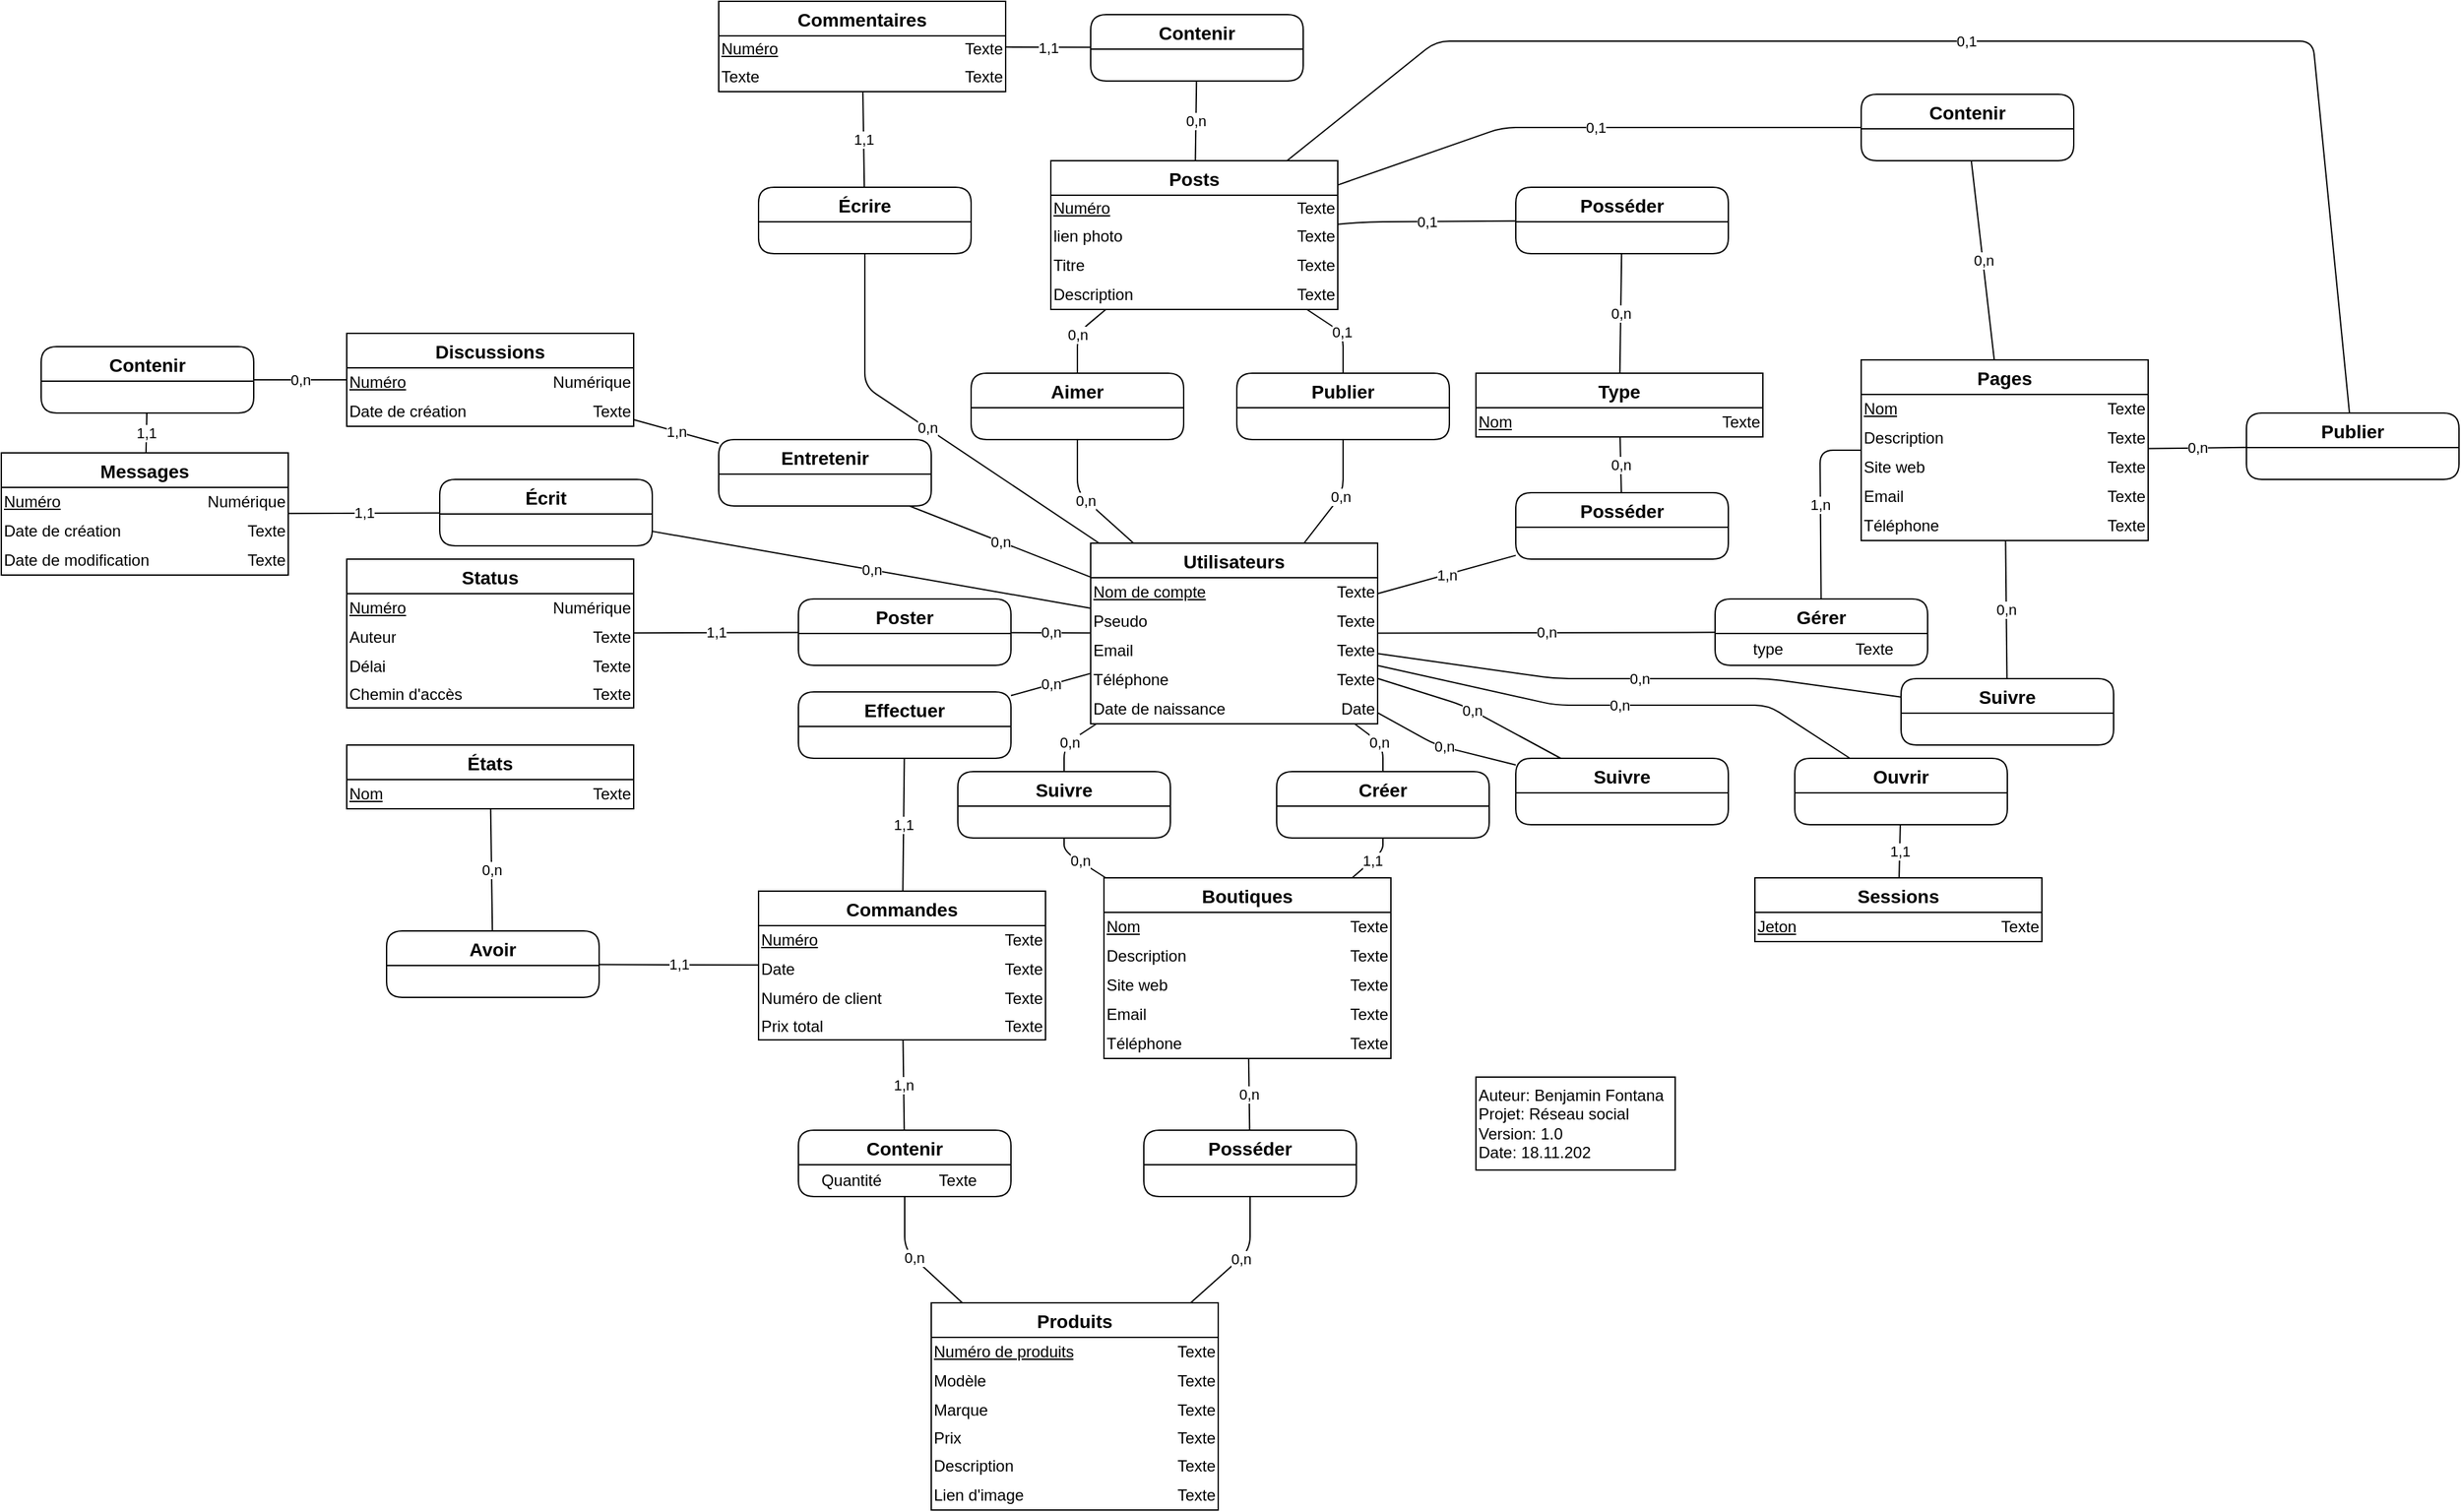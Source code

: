 <mxfile version="13.6.2" type="device"><diagram id="FgA51NHcKyNN0bKqWqhU" name="Page-1"><mxGraphModel dx="2153" dy="1975" grid="1" gridSize="10" guides="0" tooltips="1" connect="1" arrows="1" fold="1" page="1" pageScale="1" pageWidth="827" pageHeight="1169" math="0" shadow="0"><root><mxCell id="0"/><mxCell id="1" parent="0"/><mxCell id="I_EGn9bUQNtkGOngOw08-18" value="0,n" style="endArrow=none;html=1;" parent="1" source="Oa54Jy-IND1s9ZfTM7P--61" target="Oa54Jy-IND1s9ZfTM7P--110" edge="1"><mxGeometry width="50" height="50" relative="1" as="geometry"><mxPoint x="420" y="140" as="sourcePoint"/><mxPoint x="470" y="90" as="targetPoint"/><Array as="points"><mxPoint x="240" y="60"/></Array></mxGeometry></mxCell><mxCell id="I_EGn9bUQNtkGOngOw08-19" value="0,1" style="endArrow=none;html=1;" parent="1" source="Oa54Jy-IND1s9ZfTM7P--110" target="I_EGn9bUQNtkGOngOw08-1" edge="1"><mxGeometry width="50" height="50" relative="1" as="geometry"><mxPoint x="266" y="236" as="sourcePoint"/><mxPoint x="344" y="236" as="targetPoint"/><Array as="points"><mxPoint x="240" y="-60"/></Array></mxGeometry></mxCell><mxCell id="I_EGn9bUQNtkGOngOw08-34" value="0,n" style="endArrow=none;html=1;" parent="1" source="I_EGn9bUQNtkGOngOw08-35" target="I_EGn9bUQNtkGOngOw08-1" edge="1"><mxGeometry width="50" height="50" relative="1" as="geometry"><mxPoint x="550" y="320" as="sourcePoint"/><mxPoint x="670" y="340" as="targetPoint"/></mxGeometry></mxCell><mxCell id="I_EGn9bUQNtkGOngOw08-40" value="1,1" style="endArrow=none;html=1;" parent="1" source="I_EGn9bUQNtkGOngOw08-35" target="I_EGn9bUQNtkGOngOw08-20" edge="1"><mxGeometry width="50" height="50" relative="1" as="geometry"><mxPoint x="698" y="340" as="sourcePoint"/><mxPoint x="698" y="291" as="targetPoint"/></mxGeometry></mxCell><mxCell id="I_EGn9bUQNtkGOngOw08-46" value="0,n" style="endArrow=none;html=1;" parent="1" source="Oa54Jy-IND1s9ZfTM7P--61" target="I_EGn9bUQNtkGOngOw08-41" edge="1"><mxGeometry width="50" height="50" relative="1" as="geometry"><mxPoint x="240" y="60" as="sourcePoint"/><mxPoint x="290" y="10" as="targetPoint"/><Array as="points"><mxPoint x="40" y="60"/></Array></mxGeometry></mxCell><mxCell id="I_EGn9bUQNtkGOngOw08-47" value="0,n" style="endArrow=none;html=1;" parent="1" source="I_EGn9bUQNtkGOngOw08-1" target="I_EGn9bUQNtkGOngOw08-41" edge="1"><mxGeometry width="50" height="50" relative="1" as="geometry"><mxPoint x="630" y="120" as="sourcePoint"/><mxPoint x="680" y="70" as="targetPoint"/><Array as="points"><mxPoint x="40" y="-60"/></Array></mxGeometry></mxCell><mxCell id="Oa54Jy-IND1s9ZfTM7P--61" value="Utilisateurs" style="swimlane;fontStyle=1;childLayout=stackLayout;horizontal=1;startSize=26;horizontalStack=0;resizeParent=1;resizeParentMax=0;resizeLast=0;collapsible=1;marginBottom=0;align=center;fontSize=14;rounded=0;swimlaneFillColor=#ffffff;" parent="1" vertex="1"><mxGeometry x="50" y="98" width="216" height="136" as="geometry"/></mxCell><mxCell id="Oa54Jy-IND1s9ZfTM7P--62" value="" style="shape=table;html=1;whiteSpace=wrap;startSize=0;container=1;collapsible=0;childLayout=tableLayout;fillColor=none;strokeColor=none;" parent="Oa54Jy-IND1s9ZfTM7P--61" vertex="1"><mxGeometry y="26" width="216" height="110" as="geometry"/></mxCell><mxCell id="Oa54Jy-IND1s9ZfTM7P--63" value="" style="shape=partialRectangle;html=1;whiteSpace=wrap;collapsible=0;dropTarget=0;pointerEvents=0;fillColor=none;top=0;left=0;bottom=0;right=0;points=[[0,0.5],[1,0.5]];portConstraint=eastwest;" parent="Oa54Jy-IND1s9ZfTM7P--62" vertex="1"><mxGeometry width="216" height="22" as="geometry"/></mxCell><mxCell id="Oa54Jy-IND1s9ZfTM7P--64" value="Nom de compte" style="shape=partialRectangle;html=1;whiteSpace=wrap;connectable=0;fillColor=none;top=0;left=0;bottom=0;right=0;overflow=hidden;strokeColor=none;align=left;fontStyle=4" parent="Oa54Jy-IND1s9ZfTM7P--63" vertex="1"><mxGeometry width="108" height="22" as="geometry"/></mxCell><mxCell id="Oa54Jy-IND1s9ZfTM7P--65" value="Texte" style="shape=partialRectangle;html=1;whiteSpace=wrap;connectable=0;fillColor=none;top=0;left=0;bottom=0;right=0;overflow=hidden;align=right;" parent="Oa54Jy-IND1s9ZfTM7P--63" vertex="1"><mxGeometry x="108" width="108" height="22" as="geometry"/></mxCell><mxCell id="Oa54Jy-IND1s9ZfTM7P--66" value="" style="shape=partialRectangle;html=1;whiteSpace=wrap;collapsible=0;dropTarget=0;pointerEvents=0;fillColor=none;top=0;left=0;bottom=0;right=0;points=[[0,0.5],[1,0.5]];portConstraint=eastwest;" parent="Oa54Jy-IND1s9ZfTM7P--62" vertex="1"><mxGeometry y="22" width="216" height="22" as="geometry"/></mxCell><mxCell id="Oa54Jy-IND1s9ZfTM7P--67" value="Pseudo" style="shape=partialRectangle;html=1;whiteSpace=wrap;connectable=0;fillColor=none;top=0;left=0;bottom=0;right=0;overflow=hidden;align=left;" parent="Oa54Jy-IND1s9ZfTM7P--66" vertex="1"><mxGeometry width="108" height="22" as="geometry"/></mxCell><mxCell id="Oa54Jy-IND1s9ZfTM7P--68" value="Texte" style="shape=partialRectangle;html=1;whiteSpace=wrap;connectable=0;fillColor=none;top=0;left=0;bottom=0;right=0;overflow=hidden;align=right;" parent="Oa54Jy-IND1s9ZfTM7P--66" vertex="1"><mxGeometry x="108" width="108" height="22" as="geometry"/></mxCell><mxCell id="QVL32Pq5CTMwrGF2Rc09-1" style="shape=partialRectangle;html=1;whiteSpace=wrap;collapsible=0;dropTarget=0;pointerEvents=0;fillColor=none;top=0;left=0;bottom=0;right=0;points=[[0,0.5],[1,0.5]];portConstraint=eastwest;" parent="Oa54Jy-IND1s9ZfTM7P--62" vertex="1"><mxGeometry y="44" width="216" height="22" as="geometry"/></mxCell><mxCell id="QVL32Pq5CTMwrGF2Rc09-2" value="Email" style="shape=partialRectangle;html=1;whiteSpace=wrap;connectable=0;fillColor=none;top=0;left=0;bottom=0;right=0;overflow=hidden;align=left;" parent="QVL32Pq5CTMwrGF2Rc09-1" vertex="1"><mxGeometry width="108" height="22" as="geometry"/></mxCell><mxCell id="QVL32Pq5CTMwrGF2Rc09-3" value="Texte" style="shape=partialRectangle;html=1;whiteSpace=wrap;connectable=0;fillColor=none;top=0;left=0;bottom=0;right=0;overflow=hidden;align=right;" parent="QVL32Pq5CTMwrGF2Rc09-1" vertex="1"><mxGeometry x="108" width="108" height="22" as="geometry"/></mxCell><mxCell id="QVL32Pq5CTMwrGF2Rc09-4" style="shape=partialRectangle;html=1;whiteSpace=wrap;collapsible=0;dropTarget=0;pointerEvents=0;fillColor=none;top=0;left=0;bottom=0;right=0;points=[[0,0.5],[1,0.5]];portConstraint=eastwest;" parent="Oa54Jy-IND1s9ZfTM7P--62" vertex="1"><mxGeometry y="66" width="216" height="22" as="geometry"/></mxCell><mxCell id="QVL32Pq5CTMwrGF2Rc09-5" value="Téléphone" style="shape=partialRectangle;html=1;whiteSpace=wrap;connectable=0;fillColor=none;top=0;left=0;bottom=0;right=0;overflow=hidden;align=left;" parent="QVL32Pq5CTMwrGF2Rc09-4" vertex="1"><mxGeometry width="108" height="22" as="geometry"/></mxCell><mxCell id="QVL32Pq5CTMwrGF2Rc09-6" value="Texte" style="shape=partialRectangle;html=1;whiteSpace=wrap;connectable=0;fillColor=none;top=0;left=0;bottom=0;right=0;overflow=hidden;align=right;" parent="QVL32Pq5CTMwrGF2Rc09-4" vertex="1"><mxGeometry x="108" width="108" height="22" as="geometry"/></mxCell><mxCell id="QVL32Pq5CTMwrGF2Rc09-7" style="shape=partialRectangle;html=1;whiteSpace=wrap;collapsible=0;dropTarget=0;pointerEvents=0;fillColor=none;top=0;left=0;bottom=0;right=0;points=[[0,0.5],[1,0.5]];portConstraint=eastwest;" parent="Oa54Jy-IND1s9ZfTM7P--62" vertex="1"><mxGeometry y="88" width="216" height="22" as="geometry"/></mxCell><mxCell id="QVL32Pq5CTMwrGF2Rc09-8" value="Date de naissance" style="shape=partialRectangle;html=1;whiteSpace=wrap;connectable=0;fillColor=none;top=0;left=0;bottom=0;right=0;overflow=hidden;align=left;" parent="QVL32Pq5CTMwrGF2Rc09-7" vertex="1"><mxGeometry width="108" height="22" as="geometry"/></mxCell><mxCell id="QVL32Pq5CTMwrGF2Rc09-9" value="Date" style="shape=partialRectangle;html=1;whiteSpace=wrap;connectable=0;fillColor=none;top=0;left=0;bottom=0;right=0;overflow=hidden;align=right;" parent="QVL32Pq5CTMwrGF2Rc09-7" vertex="1"><mxGeometry x="108" width="108" height="22" as="geometry"/></mxCell><mxCell id="I_EGn9bUQNtkGOngOw08-362" value="0,n" style="endArrow=none;html=1;" parent="1" source="I_EGn9bUQNtkGOngOw08-357" target="Oa54Jy-IND1s9ZfTM7P--61" edge="1"><mxGeometry width="50" height="50" relative="1" as="geometry"><mxPoint x="310" y="380" as="sourcePoint"/><mxPoint x="360" y="330" as="targetPoint"/><Array as="points"><mxPoint x="560" y="220"/><mxPoint x="400" y="220"/></Array></mxGeometry></mxCell><mxCell id="I_EGn9bUQNtkGOngOw08-363" value="1,1" style="endArrow=none;html=1;" parent="1" source="I_EGn9bUQNtkGOngOw08-357" target="I_EGn9bUQNtkGOngOw08-112" edge="1"><mxGeometry width="50" height="50" relative="1" as="geometry"><mxPoint x="418" y="280" as="sourcePoint"/><mxPoint x="418" y="224" as="targetPoint"/></mxGeometry></mxCell><mxCell id="I_EGn9bUQNtkGOngOw08-439" value="0,1" style="endArrow=none;html=1;" parent="1" source="I_EGn9bUQNtkGOngOw08-1" target="I_EGn9bUQNtkGOngOw08-433" edge="1"><mxGeometry width="50" height="50" relative="1" as="geometry"><mxPoint x="260.02" y="108" as="sourcePoint"/><mxPoint x="406.169" as="targetPoint"/><Array as="points"><mxPoint x="260" y="-144"/></Array></mxGeometry></mxCell><mxCell id="I_EGn9bUQNtkGOngOw08-440" value="0,n" style="endArrow=none;html=1;" parent="1" source="I_EGn9bUQNtkGOngOw08-433" target="I_EGn9bUQNtkGOngOw08-272" edge="1"><mxGeometry width="50" height="50" relative="1" as="geometry"><mxPoint x="633.333" y="120" as="sourcePoint"/><mxPoint x="473.333" as="targetPoint"/></mxGeometry></mxCell><mxCell id="I_EGn9bUQNtkGOngOw08-446" value="0,n" style="endArrow=none;html=1;" parent="1" source="I_EGn9bUQNtkGOngOw08-441" target="I_EGn9bUQNtkGOngOw08-272" edge="1"><mxGeometry width="50" height="50" relative="1" as="geometry"><mxPoint x="541.737" y="-20" as="sourcePoint"/><mxPoint x="487.677" y="-94" as="targetPoint"/></mxGeometry></mxCell><mxCell id="I_EGn9bUQNtkGOngOw08-447" value="1,n" style="endArrow=none;html=1;" parent="1" source="I_EGn9bUQNtkGOngOw08-441" target="Oa54Jy-IND1s9ZfTM7P--61" edge="1"><mxGeometry width="50" height="50" relative="1" as="geometry"><mxPoint x="337.665" y="-20" as="sourcePoint"/><mxPoint x="389.952" y="-94" as="targetPoint"/></mxGeometry></mxCell><mxCell id="I_EGn9bUQNtkGOngOw08-453" value="0,n" style="endArrow=none;html=1;" parent="1" source="I_EGn9bUQNtkGOngOw08-448" target="I_EGn9bUQNtkGOngOw08-289" edge="1"><mxGeometry width="50" height="50" relative="1" as="geometry"><mxPoint x="80" y="-250" as="sourcePoint"/><mxPoint x="130" y="-300" as="targetPoint"/></mxGeometry></mxCell><mxCell id="I_EGn9bUQNtkGOngOw08-454" value="0,n" style="endArrow=none;html=1;" parent="1" source="Oa54Jy-IND1s9ZfTM7P--61" target="I_EGn9bUQNtkGOngOw08-448" edge="1"><mxGeometry width="50" height="50" relative="1" as="geometry"><mxPoint x="227.265" y="-160" as="sourcePoint"/><mxPoint x="330" y="-204.851" as="targetPoint"/><Array as="points"><mxPoint x="400" y="200"/><mxPoint x="560" y="200"/></Array></mxGeometry></mxCell><mxCell id="I_EGn9bUQNtkGOngOw08-460" value="0,n" style="endArrow=none;html=1;" parent="1" source="I_EGn9bUQNtkGOngOw08-455" target="I_EGn9bUQNtkGOngOw08-289" edge="1"><mxGeometry width="50" height="50" relative="1" as="geometry"><mxPoint x="-65.72" y="-20" as="sourcePoint"/><mxPoint x="330" y="-202.258" as="targetPoint"/></mxGeometry></mxCell><mxCell id="I_EGn9bUQNtkGOngOw08-461" value="0,1" style="endArrow=none;html=1;" parent="1" source="I_EGn9bUQNtkGOngOw08-455" target="I_EGn9bUQNtkGOngOw08-1" edge="1"><mxGeometry width="50" height="50" relative="1" as="geometry"><mxPoint x="927.276" y="-20" as="sourcePoint"/><mxPoint x="546" y="-200.79" as="targetPoint"/><Array as="points"><mxPoint x="360" y="-215"/></Array></mxGeometry></mxCell><mxCell id="I_EGn9bUQNtkGOngOw08-468" value="0,n" style="endArrow=none;html=1;" parent="1" source="Oa54Jy-IND1s9ZfTM7P--61" target="I_EGn9bUQNtkGOngOw08-463" edge="1"><mxGeometry width="50" height="50" relative="1" as="geometry"><mxPoint x="89.263" y="108" as="sourcePoint"/><mxPoint x="-1.053" y="30" as="targetPoint"/></mxGeometry></mxCell><mxCell id="I_EGn9bUQNtkGOngOw08-469" value="1,n" style="endArrow=none;html=1;" parent="1" source="I_EGn9bUQNtkGOngOw08-463" target="I_EGn9bUQNtkGOngOw08-248" edge="1"><mxGeometry width="50" height="50" relative="1" as="geometry"><mxPoint x="60" y="175.597" as="sourcePoint"/><mxPoint x="-20" y="175.299" as="targetPoint"/></mxGeometry></mxCell><mxCell id="I_EGn9bUQNtkGOngOw08-475" value="0,n" style="endArrow=none;html=1;" parent="1" source="I_EGn9bUQNtkGOngOw08-470" target="Oa54Jy-IND1s9ZfTM7P--61" edge="1"><mxGeometry width="50" height="50" relative="1" as="geometry"><mxPoint x="-150" y="290" as="sourcePoint"/><mxPoint x="-100" y="240" as="targetPoint"/></mxGeometry></mxCell><mxCell id="I_EGn9bUQNtkGOngOw08-476" value="1,1" style="endArrow=none;html=1;" parent="1" source="I_EGn9bUQNtkGOngOw08-340" target="I_EGn9bUQNtkGOngOw08-470" edge="1"><mxGeometry width="50" height="50" relative="1" as="geometry"><mxPoint x="-180" y="480" as="sourcePoint"/><mxPoint x="-130" y="430" as="targetPoint"/></mxGeometry></mxCell><mxCell id="I_EGn9bUQNtkGOngOw08-483" value="0,n" style="endArrow=none;html=1;" parent="1" source="I_EGn9bUQNtkGOngOw08-478" target="Oa54Jy-IND1s9ZfTM7P--61" edge="1"><mxGeometry width="50" height="50" relative="1" as="geometry"><mxPoint x="-150" y="520" as="sourcePoint"/><mxPoint x="-100" y="470" as="targetPoint"/><Array as="points"><mxPoint x="270" y="250"/></Array></mxGeometry></mxCell><mxCell id="I_EGn9bUQNtkGOngOw08-489" value="0,n" style="endArrow=none;html=1;" parent="1" source="I_EGn9bUQNtkGOngOw08-484" target="Oa54Jy-IND1s9ZfTM7P--61" edge="1"><mxGeometry width="50" height="50" relative="1" as="geometry"><mxPoint x="423.885" y="290" as="sourcePoint"/><mxPoint x="276" y="224.115" as="targetPoint"/><Array as="points"><mxPoint x="30" y="250"/></Array></mxGeometry></mxCell><mxCell id="I_EGn9bUQNtkGOngOw08-490" value="1,1" style="endArrow=none;html=1;" parent="1" source="fZt6nTrMX2b5wPjmYJTI-82" target="I_EGn9bUQNtkGOngOw08-478" edge="1"><mxGeometry width="50" height="50" relative="1" as="geometry"><mxPoint x="215.444" y="350" as="sourcePoint"/><mxPoint x="360" y="420" as="targetPoint"/><Array as="points"><mxPoint x="270" y="330"/></Array></mxGeometry></mxCell><mxCell id="I_EGn9bUQNtkGOngOw08-492" value="0,n" style="endArrow=none;html=1;" parent="1" source="fZt6nTrMX2b5wPjmYJTI-82" target="I_EGn9bUQNtkGOngOw08-484" edge="1"><mxGeometry width="50" height="50" relative="1" as="geometry"><mxPoint x="122.111" y="350" as="sourcePoint"/><mxPoint x="468.889" y="340" as="targetPoint"/><Array as="points"><mxPoint x="30" y="330"/></Array></mxGeometry></mxCell><mxCell id="I_EGn9bUQNtkGOngOw08-498" value="0,n" style="endArrow=none;html=1;" parent="1" source="I_EGn9bUQNtkGOngOw08-493" target="fZt6nTrMX2b5wPjmYJTI-82" edge="1"><mxGeometry width="50" height="50" relative="1" as="geometry"><mxPoint x="190" y="650" as="sourcePoint"/><mxPoint x="168.389" y="420" as="targetPoint"/></mxGeometry></mxCell><mxCell id="I_EGn9bUQNtkGOngOw08-499" value="0,n" style="endArrow=none;html=1;" parent="1" source="I_EGn9bUQNtkGOngOw08-493" target="I_EGn9bUQNtkGOngOw08-306" edge="1"><mxGeometry width="50" height="50" relative="1" as="geometry"><mxPoint x="409.702" y="620" as="sourcePoint"/><mxPoint x="408.798" y="544" as="targetPoint"/><Array as="points"><mxPoint x="170" y="630"/></Array></mxGeometry></mxCell><mxCell id="I_EGn9bUQNtkGOngOw08-506" value="0,n" style="endArrow=none;html=1;" parent="1" source="I_EGn9bUQNtkGOngOw08-501" target="I_EGn9bUQNtkGOngOw08-306" edge="1"><mxGeometry width="50" height="50" relative="1" as="geometry"><mxPoint x="140" y="880" as="sourcePoint"/><mxPoint x="190" y="830" as="targetPoint"/><Array as="points"><mxPoint x="-90" y="630"/></Array></mxGeometry></mxCell><mxCell id="I_EGn9bUQNtkGOngOw08-507" value="1,n" style="endArrow=none;html=1;" parent="1" source="I_EGn9bUQNtkGOngOw08-364" target="I_EGn9bUQNtkGOngOw08-501" edge="1"><mxGeometry width="50" height="50" relative="1" as="geometry"><mxPoint x="-140" y="770" as="sourcePoint"/><mxPoint x="-90" y="720" as="targetPoint"/></mxGeometry></mxCell><mxCell id="I_EGn9bUQNtkGOngOw08-513" value="0,n" style="endArrow=none;html=1;" parent="1" source="I_EGn9bUQNtkGOngOw08-508" target="Oa54Jy-IND1s9ZfTM7P--61" edge="1"><mxGeometry width="50" height="50" relative="1" as="geometry"><mxPoint x="50" y="320" as="sourcePoint"/><mxPoint x="100" y="270" as="targetPoint"/></mxGeometry></mxCell><mxCell id="I_EGn9bUQNtkGOngOw08-514" value="1,1" style="endArrow=none;html=1;" parent="1" source="I_EGn9bUQNtkGOngOw08-364" target="I_EGn9bUQNtkGOngOw08-508" edge="1"><mxGeometry width="50" height="50" relative="1" as="geometry"><mxPoint x="-170" y="480" as="sourcePoint"/><mxPoint x="-120" y="430" as="targetPoint"/></mxGeometry></mxCell><mxCell id="I_EGn9bUQNtkGOngOw08-520" value="1,1" style="endArrow=none;html=1;" parent="1" source="I_EGn9bUQNtkGOngOw08-515" target="I_EGn9bUQNtkGOngOw08-364" edge="1"><mxGeometry width="50" height="50" relative="1" as="geometry"><mxPoint x="-130" y="550" as="sourcePoint"/><mxPoint x="-80" y="500" as="targetPoint"/></mxGeometry></mxCell><mxCell id="I_EGn9bUQNtkGOngOw08-521" value="0,n" style="endArrow=none;html=1;" parent="1" source="I_EGn9bUQNtkGOngOw08-398" target="I_EGn9bUQNtkGOngOw08-515" edge="1"><mxGeometry width="50" height="50" relative="1" as="geometry"><mxPoint x="-310" y="580" as="sourcePoint"/><mxPoint x="-260" y="530" as="targetPoint"/></mxGeometry></mxCell><mxCell id="I_EGn9bUQNtkGOngOw08-493" value="Posséder" style="swimlane;fontStyle=1;childLayout=stackLayout;horizontal=1;startSize=26;horizontalStack=0;resizeParent=1;resizeParentMax=0;resizeLast=0;collapsible=1;marginBottom=0;align=center;fontSize=14;rounded=1;swimlaneFillColor=#ffffff;" parent="1" vertex="1"><mxGeometry x="90" y="540" width="160" height="50" as="geometry"><mxRectangle x="-210" y="-30" width="80" height="26" as="alternateBounds"/></mxGeometry></mxCell><mxCell id="I_EGn9bUQNtkGOngOw08-494" value="" style="shape=table;html=1;whiteSpace=wrap;startSize=0;container=1;collapsible=0;childLayout=tableLayout;fillColor=none;strokeColor=none;" parent="I_EGn9bUQNtkGOngOw08-493" vertex="1"><mxGeometry y="26" width="160" height="24" as="geometry"/></mxCell><mxCell id="I_EGn9bUQNtkGOngOw08-495" value="" style="shape=partialRectangle;html=1;whiteSpace=wrap;collapsible=0;dropTarget=0;pointerEvents=0;fillColor=none;top=0;left=0;bottom=0;right=0;points=[[0,0.5],[1,0.5]];portConstraint=eastwest;" parent="I_EGn9bUQNtkGOngOw08-494" vertex="1"><mxGeometry width="160" height="24" as="geometry"/></mxCell><mxCell id="I_EGn9bUQNtkGOngOw08-496" value="" style="shape=partialRectangle;html=1;whiteSpace=wrap;connectable=0;fillColor=none;top=0;left=0;bottom=0;right=0;overflow=hidden;strokeColor=none;" parent="I_EGn9bUQNtkGOngOw08-495" vertex="1"><mxGeometry width="80" height="24" as="geometry"/></mxCell><mxCell id="I_EGn9bUQNtkGOngOw08-497" value="" style="shape=partialRectangle;html=1;whiteSpace=wrap;connectable=0;fillColor=none;top=0;left=0;bottom=0;right=0;overflow=hidden;" parent="I_EGn9bUQNtkGOngOw08-495" vertex="1"><mxGeometry x="80" width="80" height="24" as="geometry"/></mxCell><mxCell id="I_EGn9bUQNtkGOngOw08-501" value="Contenir" style="swimlane;fontStyle=1;childLayout=stackLayout;horizontal=1;startSize=26;horizontalStack=0;resizeParent=1;resizeParentMax=0;resizeLast=0;collapsible=1;marginBottom=0;align=center;fontSize=14;rounded=1;swimlaneFillColor=#ffffff;" parent="1" vertex="1"><mxGeometry x="-170" y="540" width="160" height="50" as="geometry"/></mxCell><mxCell id="I_EGn9bUQNtkGOngOw08-502" value="" style="shape=table;html=1;whiteSpace=wrap;startSize=0;container=1;collapsible=0;childLayout=tableLayout;fillColor=none;strokeColor=none;" parent="I_EGn9bUQNtkGOngOw08-501" vertex="1"><mxGeometry y="26" width="160" height="24" as="geometry"/></mxCell><mxCell id="I_EGn9bUQNtkGOngOw08-503" value="" style="shape=partialRectangle;html=1;whiteSpace=wrap;collapsible=0;dropTarget=0;pointerEvents=0;fillColor=none;top=0;left=0;bottom=0;right=0;points=[[0,0.5],[1,0.5]];portConstraint=eastwest;" parent="I_EGn9bUQNtkGOngOw08-502" vertex="1"><mxGeometry width="160" height="24" as="geometry"/></mxCell><mxCell id="I_EGn9bUQNtkGOngOw08-504" value="Quantité" style="shape=partialRectangle;html=1;whiteSpace=wrap;connectable=0;fillColor=none;top=0;left=0;bottom=0;right=0;overflow=hidden;strokeColor=none;" parent="I_EGn9bUQNtkGOngOw08-503" vertex="1"><mxGeometry width="80" height="24" as="geometry"/></mxCell><mxCell id="I_EGn9bUQNtkGOngOw08-505" value="Texte" style="shape=partialRectangle;html=1;whiteSpace=wrap;connectable=0;fillColor=none;top=0;left=0;bottom=0;right=0;overflow=hidden;" parent="I_EGn9bUQNtkGOngOw08-503" vertex="1"><mxGeometry x="80" width="80" height="24" as="geometry"/></mxCell><mxCell id="I_EGn9bUQNtkGOngOw08-306" value="Produits" style="swimlane;fontStyle=1;childLayout=stackLayout;horizontal=1;startSize=26;horizontalStack=0;resizeParent=1;resizeParentMax=0;resizeLast=0;collapsible=1;marginBottom=0;align=center;fontSize=14;rounded=0;swimlaneFillColor=#ffffff;" parent="1" vertex="1"><mxGeometry x="-70" y="670" width="216" height="156" as="geometry"/></mxCell><mxCell id="I_EGn9bUQNtkGOngOw08-307" value="" style="shape=table;html=1;whiteSpace=wrap;startSize=0;container=1;collapsible=0;childLayout=tableLayout;fillColor=none;strokeColor=none;" parent="I_EGn9bUQNtkGOngOw08-306" vertex="1"><mxGeometry y="26" width="216" height="130" as="geometry"/></mxCell><mxCell id="I_EGn9bUQNtkGOngOw08-308" value="" style="shape=partialRectangle;html=1;whiteSpace=wrap;collapsible=0;dropTarget=0;pointerEvents=0;fillColor=none;top=0;left=0;bottom=0;right=0;points=[[0,0.5],[1,0.5]];portConstraint=eastwest;" parent="I_EGn9bUQNtkGOngOw08-307" vertex="1"><mxGeometry width="216" height="22" as="geometry"/></mxCell><mxCell id="I_EGn9bUQNtkGOngOw08-309" value="Numéro de produits" style="shape=partialRectangle;html=1;whiteSpace=wrap;connectable=0;fillColor=none;top=0;left=0;bottom=0;right=0;overflow=hidden;strokeColor=none;align=left;fontStyle=4" parent="I_EGn9bUQNtkGOngOw08-308" vertex="1"><mxGeometry width="110" height="22" as="geometry"/></mxCell><mxCell id="I_EGn9bUQNtkGOngOw08-310" value="Texte" style="shape=partialRectangle;html=1;whiteSpace=wrap;connectable=0;fillColor=none;top=0;left=0;bottom=0;right=0;overflow=hidden;align=right;" parent="I_EGn9bUQNtkGOngOw08-308" vertex="1"><mxGeometry x="110" width="106" height="22" as="geometry"/></mxCell><mxCell id="I_EGn9bUQNtkGOngOw08-311" value="" style="shape=partialRectangle;html=1;whiteSpace=wrap;collapsible=0;dropTarget=0;pointerEvents=0;fillColor=none;top=0;left=0;bottom=0;right=0;points=[[0,0.5],[1,0.5]];portConstraint=eastwest;" parent="I_EGn9bUQNtkGOngOw08-307" vertex="1"><mxGeometry y="22" width="216" height="22" as="geometry"/></mxCell><mxCell id="I_EGn9bUQNtkGOngOw08-312" value="Modèle" style="shape=partialRectangle;html=1;whiteSpace=wrap;connectable=0;fillColor=none;top=0;left=0;bottom=0;right=0;overflow=hidden;align=left;" parent="I_EGn9bUQNtkGOngOw08-311" vertex="1"><mxGeometry width="110" height="22" as="geometry"/></mxCell><mxCell id="I_EGn9bUQNtkGOngOw08-313" value="Texte" style="shape=partialRectangle;html=1;whiteSpace=wrap;connectable=0;fillColor=none;top=0;left=0;bottom=0;right=0;overflow=hidden;align=right;" parent="I_EGn9bUQNtkGOngOw08-311" vertex="1"><mxGeometry x="110" width="106" height="22" as="geometry"/></mxCell><mxCell id="I_EGn9bUQNtkGOngOw08-314" style="shape=partialRectangle;html=1;whiteSpace=wrap;collapsible=0;dropTarget=0;pointerEvents=0;fillColor=none;top=0;left=0;bottom=0;right=0;points=[[0,0.5],[1,0.5]];portConstraint=eastwest;" parent="I_EGn9bUQNtkGOngOw08-307" vertex="1"><mxGeometry y="44" width="216" height="22" as="geometry"/></mxCell><mxCell id="I_EGn9bUQNtkGOngOw08-315" value="Marque" style="shape=partialRectangle;html=1;whiteSpace=wrap;connectable=0;fillColor=none;top=0;left=0;bottom=0;right=0;overflow=hidden;align=left;" parent="I_EGn9bUQNtkGOngOw08-314" vertex="1"><mxGeometry width="110" height="22" as="geometry"/></mxCell><mxCell id="I_EGn9bUQNtkGOngOw08-316" value="Texte" style="shape=partialRectangle;html=1;whiteSpace=wrap;connectable=0;fillColor=none;top=0;left=0;bottom=0;right=0;overflow=hidden;align=right;" parent="I_EGn9bUQNtkGOngOw08-314" vertex="1"><mxGeometry x="110" width="106" height="22" as="geometry"/></mxCell><mxCell id="I_EGn9bUQNtkGOngOw08-317" style="shape=partialRectangle;html=1;whiteSpace=wrap;collapsible=0;dropTarget=0;pointerEvents=0;fillColor=none;top=0;left=0;bottom=0;right=0;points=[[0,0.5],[1,0.5]];portConstraint=eastwest;" parent="I_EGn9bUQNtkGOngOw08-307" vertex="1"><mxGeometry y="66" width="216" height="20" as="geometry"/></mxCell><mxCell id="I_EGn9bUQNtkGOngOw08-318" value="Prix" style="shape=partialRectangle;html=1;whiteSpace=wrap;connectable=0;fillColor=none;top=0;left=0;bottom=0;right=0;overflow=hidden;align=left;" parent="I_EGn9bUQNtkGOngOw08-317" vertex="1"><mxGeometry width="110" height="20" as="geometry"/></mxCell><mxCell id="I_EGn9bUQNtkGOngOw08-319" value="Texte" style="shape=partialRectangle;html=1;whiteSpace=wrap;connectable=0;fillColor=none;top=0;left=0;bottom=0;right=0;overflow=hidden;align=right;" parent="I_EGn9bUQNtkGOngOw08-317" vertex="1"><mxGeometry x="110" width="106" height="20" as="geometry"/></mxCell><mxCell id="I_EGn9bUQNtkGOngOw08-320" style="shape=partialRectangle;html=1;whiteSpace=wrap;collapsible=0;dropTarget=0;pointerEvents=0;fillColor=none;top=0;left=0;bottom=0;right=0;points=[[0,0.5],[1,0.5]];portConstraint=eastwest;" parent="I_EGn9bUQNtkGOngOw08-307" vertex="1"><mxGeometry y="86" width="216" height="22" as="geometry"/></mxCell><mxCell id="I_EGn9bUQNtkGOngOw08-321" value="Description" style="shape=partialRectangle;html=1;whiteSpace=wrap;connectable=0;fillColor=none;top=0;left=0;bottom=0;right=0;overflow=hidden;align=left;" parent="I_EGn9bUQNtkGOngOw08-320" vertex="1"><mxGeometry width="110" height="22" as="geometry"/></mxCell><mxCell id="I_EGn9bUQNtkGOngOw08-322" value="Texte" style="shape=partialRectangle;html=1;whiteSpace=wrap;connectable=0;fillColor=none;top=0;left=0;bottom=0;right=0;overflow=hidden;align=right;" parent="I_EGn9bUQNtkGOngOw08-320" vertex="1"><mxGeometry x="110" width="106" height="22" as="geometry"/></mxCell><mxCell id="fZt6nTrMX2b5wPjmYJTI-76" style="shape=partialRectangle;html=1;whiteSpace=wrap;collapsible=0;dropTarget=0;pointerEvents=0;fillColor=none;top=0;left=0;bottom=0;right=0;points=[[0,0.5],[1,0.5]];portConstraint=eastwest;" parent="I_EGn9bUQNtkGOngOw08-307" vertex="1"><mxGeometry y="108" width="216" height="22" as="geometry"/></mxCell><mxCell id="fZt6nTrMX2b5wPjmYJTI-77" value="Lien d'image" style="shape=partialRectangle;html=1;whiteSpace=wrap;connectable=0;fillColor=none;top=0;left=0;bottom=0;right=0;overflow=hidden;align=left;" parent="fZt6nTrMX2b5wPjmYJTI-76" vertex="1"><mxGeometry width="110" height="22" as="geometry"/></mxCell><mxCell id="fZt6nTrMX2b5wPjmYJTI-78" value="Texte" style="shape=partialRectangle;html=1;whiteSpace=wrap;connectable=0;fillColor=none;top=0;left=0;bottom=0;right=0;overflow=hidden;align=right;" parent="fZt6nTrMX2b5wPjmYJTI-76" vertex="1"><mxGeometry x="110" width="106" height="22" as="geometry"/></mxCell><mxCell id="I_EGn9bUQNtkGOngOw08-508" value="Effectuer" style="swimlane;fontStyle=1;childLayout=stackLayout;horizontal=1;startSize=26;horizontalStack=0;resizeParent=1;resizeParentMax=0;resizeLast=0;collapsible=1;marginBottom=0;align=center;fontSize=14;rounded=1;swimlaneFillColor=#ffffff;" parent="1" vertex="1"><mxGeometry x="-170" y="210" width="160" height="50" as="geometry"/></mxCell><mxCell id="I_EGn9bUQNtkGOngOw08-509" value="" style="shape=table;html=1;whiteSpace=wrap;startSize=0;container=1;collapsible=0;childLayout=tableLayout;fillColor=none;strokeColor=none;" parent="I_EGn9bUQNtkGOngOw08-508" vertex="1"><mxGeometry y="26" width="160" height="24" as="geometry"/></mxCell><mxCell id="I_EGn9bUQNtkGOngOw08-510" value="" style="shape=partialRectangle;html=1;whiteSpace=wrap;collapsible=0;dropTarget=0;pointerEvents=0;fillColor=none;top=0;left=0;bottom=0;right=0;points=[[0,0.5],[1,0.5]];portConstraint=eastwest;" parent="I_EGn9bUQNtkGOngOw08-509" vertex="1"><mxGeometry width="160" height="24" as="geometry"/></mxCell><mxCell id="I_EGn9bUQNtkGOngOw08-511" value="" style="shape=partialRectangle;html=1;whiteSpace=wrap;connectable=0;fillColor=none;top=0;left=0;bottom=0;right=0;overflow=hidden;strokeColor=none;" parent="I_EGn9bUQNtkGOngOw08-510" vertex="1"><mxGeometry width="80" height="24" as="geometry"/></mxCell><mxCell id="I_EGn9bUQNtkGOngOw08-512" value="" style="shape=partialRectangle;html=1;whiteSpace=wrap;connectable=0;fillColor=none;top=0;left=0;bottom=0;right=0;overflow=hidden;" parent="I_EGn9bUQNtkGOngOw08-510" vertex="1"><mxGeometry x="80" width="80" height="24" as="geometry"/></mxCell><mxCell id="I_EGn9bUQNtkGOngOw08-470" value="Poster" style="swimlane;fontStyle=1;childLayout=stackLayout;horizontal=1;startSize=26;horizontalStack=0;resizeParent=1;resizeParentMax=0;resizeLast=0;collapsible=1;marginBottom=0;align=center;fontSize=14;rounded=1;swimlaneFillColor=#ffffff;" parent="1" vertex="1"><mxGeometry x="-170" y="140" width="160" height="50" as="geometry"><mxRectangle x="-210" y="-30" width="80" height="26" as="alternateBounds"/></mxGeometry></mxCell><mxCell id="I_EGn9bUQNtkGOngOw08-471" value="" style="shape=table;html=1;whiteSpace=wrap;startSize=0;container=1;collapsible=0;childLayout=tableLayout;fillColor=none;strokeColor=none;" parent="I_EGn9bUQNtkGOngOw08-470" vertex="1"><mxGeometry y="26" width="160" height="24" as="geometry"/></mxCell><mxCell id="I_EGn9bUQNtkGOngOw08-472" value="" style="shape=partialRectangle;html=1;whiteSpace=wrap;collapsible=0;dropTarget=0;pointerEvents=0;fillColor=none;top=0;left=0;bottom=0;right=0;points=[[0,0.5],[1,0.5]];portConstraint=eastwest;" parent="I_EGn9bUQNtkGOngOw08-471" vertex="1"><mxGeometry width="160" height="24" as="geometry"/></mxCell><mxCell id="I_EGn9bUQNtkGOngOw08-473" value="" style="shape=partialRectangle;html=1;whiteSpace=wrap;connectable=0;fillColor=none;top=0;left=0;bottom=0;right=0;overflow=hidden;strokeColor=none;" parent="I_EGn9bUQNtkGOngOw08-472" vertex="1"><mxGeometry width="80" height="24" as="geometry"/></mxCell><mxCell id="I_EGn9bUQNtkGOngOw08-474" value="" style="shape=partialRectangle;html=1;whiteSpace=wrap;connectable=0;fillColor=none;top=0;left=0;bottom=0;right=0;overflow=hidden;" parent="I_EGn9bUQNtkGOngOw08-472" vertex="1"><mxGeometry x="80" width="80" height="24" as="geometry"/></mxCell><mxCell id="Oa54Jy-IND1s9ZfTM7P--110" value="Publier" style="swimlane;fontStyle=1;childLayout=stackLayout;horizontal=1;startSize=26;horizontalStack=0;resizeParent=1;resizeParentMax=0;resizeLast=0;collapsible=1;marginBottom=0;align=center;fontSize=14;rounded=1;swimlaneFillColor=#ffffff;" parent="1" vertex="1"><mxGeometry x="160" y="-30" width="160" height="50" as="geometry"/></mxCell><mxCell id="Oa54Jy-IND1s9ZfTM7P--111" value="" style="shape=table;html=1;whiteSpace=wrap;startSize=0;container=1;collapsible=0;childLayout=tableLayout;fillColor=none;strokeColor=none;" parent="Oa54Jy-IND1s9ZfTM7P--110" vertex="1"><mxGeometry y="26" width="160" height="24" as="geometry"/></mxCell><mxCell id="Oa54Jy-IND1s9ZfTM7P--112" value="" style="shape=partialRectangle;html=1;whiteSpace=wrap;collapsible=0;dropTarget=0;pointerEvents=0;fillColor=none;top=0;left=0;bottom=0;right=0;points=[[0,0.5],[1,0.5]];portConstraint=eastwest;" parent="Oa54Jy-IND1s9ZfTM7P--111" vertex="1"><mxGeometry width="160" height="24" as="geometry"/></mxCell><mxCell id="Oa54Jy-IND1s9ZfTM7P--113" value="" style="shape=partialRectangle;html=1;whiteSpace=wrap;connectable=0;fillColor=none;top=0;left=0;bottom=0;right=0;overflow=hidden;strokeColor=none;" parent="Oa54Jy-IND1s9ZfTM7P--112" vertex="1"><mxGeometry width="80" height="24" as="geometry"/></mxCell><mxCell id="Oa54Jy-IND1s9ZfTM7P--114" value="" style="shape=partialRectangle;html=1;whiteSpace=wrap;connectable=0;fillColor=none;top=0;left=0;bottom=0;right=0;overflow=hidden;" parent="Oa54Jy-IND1s9ZfTM7P--112" vertex="1"><mxGeometry x="80" width="80" height="24" as="geometry"/></mxCell><mxCell id="I_EGn9bUQNtkGOngOw08-433" value="Posséder" style="swimlane;fontStyle=1;childLayout=stackLayout;horizontal=1;startSize=26;horizontalStack=0;resizeParent=1;resizeParentMax=0;resizeLast=0;collapsible=1;marginBottom=0;align=center;fontSize=14;rounded=1;swimlaneFillColor=#ffffff;" parent="1" vertex="1"><mxGeometry x="370" y="-170" width="160" height="50" as="geometry"/></mxCell><mxCell id="I_EGn9bUQNtkGOngOw08-434" value="" style="shape=table;html=1;whiteSpace=wrap;startSize=0;container=1;collapsible=0;childLayout=tableLayout;fillColor=none;strokeColor=none;" parent="I_EGn9bUQNtkGOngOw08-433" vertex="1"><mxGeometry y="26" width="160" height="24" as="geometry"/></mxCell><mxCell id="I_EGn9bUQNtkGOngOw08-435" value="" style="shape=partialRectangle;html=1;whiteSpace=wrap;collapsible=0;dropTarget=0;pointerEvents=0;fillColor=none;top=0;left=0;bottom=0;right=0;points=[[0,0.5],[1,0.5]];portConstraint=eastwest;" parent="I_EGn9bUQNtkGOngOw08-434" vertex="1"><mxGeometry width="160" height="24" as="geometry"/></mxCell><mxCell id="I_EGn9bUQNtkGOngOw08-436" value="" style="shape=partialRectangle;html=1;whiteSpace=wrap;connectable=0;fillColor=none;top=0;left=0;bottom=0;right=0;overflow=hidden;strokeColor=none;" parent="I_EGn9bUQNtkGOngOw08-435" vertex="1"><mxGeometry width="80" height="24" as="geometry"/></mxCell><mxCell id="I_EGn9bUQNtkGOngOw08-437" value="" style="shape=partialRectangle;html=1;whiteSpace=wrap;connectable=0;fillColor=none;top=0;left=0;bottom=0;right=0;overflow=hidden;" parent="I_EGn9bUQNtkGOngOw08-435" vertex="1"><mxGeometry x="80" width="80" height="24" as="geometry"/></mxCell><mxCell id="I_EGn9bUQNtkGOngOw08-455" value="Contenir" style="swimlane;fontStyle=1;childLayout=stackLayout;horizontal=1;startSize=26;horizontalStack=0;resizeParent=1;resizeParentMax=0;resizeLast=0;collapsible=1;marginBottom=0;align=center;fontSize=14;rounded=1;swimlaneFillColor=#ffffff;" parent="1" vertex="1"><mxGeometry x="630" y="-240" width="160" height="50" as="geometry"/></mxCell><mxCell id="I_EGn9bUQNtkGOngOw08-456" value="" style="shape=table;html=1;whiteSpace=wrap;startSize=0;container=1;collapsible=0;childLayout=tableLayout;fillColor=none;strokeColor=none;" parent="I_EGn9bUQNtkGOngOw08-455" vertex="1"><mxGeometry y="26" width="160" height="24" as="geometry"/></mxCell><mxCell id="I_EGn9bUQNtkGOngOw08-457" value="" style="shape=partialRectangle;html=1;whiteSpace=wrap;collapsible=0;dropTarget=0;pointerEvents=0;fillColor=none;top=0;left=0;bottom=0;right=0;points=[[0,0.5],[1,0.5]];portConstraint=eastwest;" parent="I_EGn9bUQNtkGOngOw08-456" vertex="1"><mxGeometry width="160" height="24" as="geometry"/></mxCell><mxCell id="I_EGn9bUQNtkGOngOw08-458" value="" style="shape=partialRectangle;html=1;whiteSpace=wrap;connectable=0;fillColor=none;top=0;left=0;bottom=0;right=0;overflow=hidden;strokeColor=none;" parent="I_EGn9bUQNtkGOngOw08-457" vertex="1"><mxGeometry width="80" height="24" as="geometry"/></mxCell><mxCell id="I_EGn9bUQNtkGOngOw08-459" value="" style="shape=partialRectangle;html=1;whiteSpace=wrap;connectable=0;fillColor=none;top=0;left=0;bottom=0;right=0;overflow=hidden;" parent="I_EGn9bUQNtkGOngOw08-457" vertex="1"><mxGeometry x="80" width="80" height="24" as="geometry"/></mxCell><mxCell id="I_EGn9bUQNtkGOngOw08-248" value="Discussions" style="swimlane;fontStyle=1;childLayout=stackLayout;horizontal=1;startSize=26;horizontalStack=0;resizeParent=1;resizeParentMax=0;resizeLast=0;collapsible=1;marginBottom=0;align=center;fontSize=14;rounded=0;swimlaneFillColor=#ffffff;" parent="1" vertex="1"><mxGeometry x="-510" y="-60" width="216" height="70" as="geometry"/></mxCell><mxCell id="I_EGn9bUQNtkGOngOw08-249" value="" style="shape=table;html=1;whiteSpace=wrap;startSize=0;container=1;collapsible=0;childLayout=tableLayout;fillColor=none;strokeColor=none;" parent="I_EGn9bUQNtkGOngOw08-248" vertex="1"><mxGeometry y="26" width="216" height="44" as="geometry"/></mxCell><mxCell id="I_EGn9bUQNtkGOngOw08-250" value="" style="shape=partialRectangle;html=1;whiteSpace=wrap;collapsible=0;dropTarget=0;pointerEvents=0;fillColor=none;top=0;left=0;bottom=0;right=0;points=[[0,0.5],[1,0.5]];portConstraint=eastwest;" parent="I_EGn9bUQNtkGOngOw08-249" vertex="1"><mxGeometry width="216" height="22" as="geometry"/></mxCell><mxCell id="I_EGn9bUQNtkGOngOw08-251" value="Numéro" style="shape=partialRectangle;html=1;whiteSpace=wrap;connectable=0;fillColor=none;top=0;left=0;bottom=0;right=0;overflow=hidden;strokeColor=none;align=left;fontStyle=4" parent="I_EGn9bUQNtkGOngOw08-250" vertex="1"><mxGeometry width="108" height="22" as="geometry"/></mxCell><mxCell id="I_EGn9bUQNtkGOngOw08-252" value="Numérique" style="shape=partialRectangle;html=1;whiteSpace=wrap;connectable=0;fillColor=none;top=0;left=0;bottom=0;right=0;overflow=hidden;align=right;" parent="I_EGn9bUQNtkGOngOw08-250" vertex="1"><mxGeometry x="108" width="108" height="22" as="geometry"/></mxCell><mxCell id="I_EGn9bUQNtkGOngOw08-253" value="" style="shape=partialRectangle;html=1;whiteSpace=wrap;collapsible=0;dropTarget=0;pointerEvents=0;fillColor=none;top=0;left=0;bottom=0;right=0;points=[[0,0.5],[1,0.5]];portConstraint=eastwest;" parent="I_EGn9bUQNtkGOngOw08-249" vertex="1"><mxGeometry y="22" width="216" height="22" as="geometry"/></mxCell><mxCell id="I_EGn9bUQNtkGOngOw08-254" value="Date de création" style="shape=partialRectangle;html=1;whiteSpace=wrap;connectable=0;fillColor=none;top=0;left=0;bottom=0;right=0;overflow=hidden;align=left;" parent="I_EGn9bUQNtkGOngOw08-253" vertex="1"><mxGeometry width="108" height="22" as="geometry"/></mxCell><mxCell id="I_EGn9bUQNtkGOngOw08-255" value="Texte" style="shape=partialRectangle;html=1;whiteSpace=wrap;connectable=0;fillColor=none;top=0;left=0;bottom=0;right=0;overflow=hidden;align=right;" parent="I_EGn9bUQNtkGOngOw08-253" vertex="1"><mxGeometry x="108" width="108" height="22" as="geometry"/></mxCell><mxCell id="I_EGn9bUQNtkGOngOw08-41" value="Aimer" style="swimlane;fontStyle=1;childLayout=stackLayout;horizontal=1;startSize=26;horizontalStack=0;resizeParent=1;resizeParentMax=0;resizeLast=0;collapsible=1;marginBottom=0;align=center;fontSize=14;rounded=1;swimlaneFillColor=#ffffff;" parent="1" vertex="1"><mxGeometry x="-40" y="-30" width="160" height="50" as="geometry"/></mxCell><mxCell id="I_EGn9bUQNtkGOngOw08-42" value="" style="shape=table;html=1;whiteSpace=wrap;startSize=0;container=1;collapsible=0;childLayout=tableLayout;fillColor=none;strokeColor=none;" parent="I_EGn9bUQNtkGOngOw08-41" vertex="1"><mxGeometry y="26" width="160" height="24" as="geometry"/></mxCell><mxCell id="I_EGn9bUQNtkGOngOw08-43" value="" style="shape=partialRectangle;html=1;whiteSpace=wrap;collapsible=0;dropTarget=0;pointerEvents=0;fillColor=none;top=0;left=0;bottom=0;right=0;points=[[0,0.5],[1,0.5]];portConstraint=eastwest;" parent="I_EGn9bUQNtkGOngOw08-42" vertex="1"><mxGeometry width="160" height="24" as="geometry"/></mxCell><mxCell id="I_EGn9bUQNtkGOngOw08-44" value="" style="shape=partialRectangle;html=1;whiteSpace=wrap;connectable=0;fillColor=none;top=0;left=0;bottom=0;right=0;overflow=hidden;strokeColor=none;" parent="I_EGn9bUQNtkGOngOw08-43" vertex="1"><mxGeometry width="80" height="24" as="geometry"/></mxCell><mxCell id="I_EGn9bUQNtkGOngOw08-45" value="" style="shape=partialRectangle;html=1;whiteSpace=wrap;connectable=0;fillColor=none;top=0;left=0;bottom=0;right=0;overflow=hidden;" parent="I_EGn9bUQNtkGOngOw08-43" vertex="1"><mxGeometry x="80" width="80" height="24" as="geometry"/></mxCell><mxCell id="I_EGn9bUQNtkGOngOw08-20" value="Commentaires" style="swimlane;fontStyle=1;childLayout=stackLayout;horizontal=1;startSize=26;horizontalStack=0;resizeParent=1;resizeParentMax=0;resizeLast=0;collapsible=1;marginBottom=0;align=center;fontSize=14;rounded=0;swimlaneFillColor=#ffffff;" parent="1" vertex="1"><mxGeometry x="-230" y="-310" width="216" height="68" as="geometry"/></mxCell><mxCell id="I_EGn9bUQNtkGOngOw08-21" value="" style="shape=table;html=1;whiteSpace=wrap;startSize=0;container=1;collapsible=0;childLayout=tableLayout;fillColor=none;strokeColor=none;" parent="I_EGn9bUQNtkGOngOw08-20" vertex="1"><mxGeometry y="26" width="216" height="42" as="geometry"/></mxCell><mxCell id="I_EGn9bUQNtkGOngOw08-22" value="" style="shape=partialRectangle;html=1;whiteSpace=wrap;collapsible=0;dropTarget=0;pointerEvents=0;fillColor=none;top=0;left=0;bottom=0;right=0;points=[[0,0.5],[1,0.5]];portConstraint=eastwest;" parent="I_EGn9bUQNtkGOngOw08-21" vertex="1"><mxGeometry width="216" height="20" as="geometry"/></mxCell><mxCell id="I_EGn9bUQNtkGOngOw08-23" value="Numéro" style="shape=partialRectangle;html=1;whiteSpace=wrap;connectable=0;fillColor=none;top=0;left=0;bottom=0;right=0;overflow=hidden;strokeColor=none;align=left;fontStyle=4" parent="I_EGn9bUQNtkGOngOw08-22" vertex="1"><mxGeometry width="108" height="20" as="geometry"/></mxCell><mxCell id="I_EGn9bUQNtkGOngOw08-24" value="Texte" style="shape=partialRectangle;html=1;whiteSpace=wrap;connectable=0;fillColor=none;top=0;left=0;bottom=0;right=0;overflow=hidden;align=right;" parent="I_EGn9bUQNtkGOngOw08-22" vertex="1"><mxGeometry x="108" width="108" height="20" as="geometry"/></mxCell><mxCell id="I_EGn9bUQNtkGOngOw08-28" style="shape=partialRectangle;html=1;whiteSpace=wrap;collapsible=0;dropTarget=0;pointerEvents=0;fillColor=none;top=0;left=0;bottom=0;right=0;points=[[0,0.5],[1,0.5]];portConstraint=eastwest;" parent="I_EGn9bUQNtkGOngOw08-21" vertex="1"><mxGeometry y="20" width="216" height="22" as="geometry"/></mxCell><mxCell id="I_EGn9bUQNtkGOngOw08-29" value="Texte" style="shape=partialRectangle;html=1;whiteSpace=wrap;connectable=0;fillColor=none;top=0;left=0;bottom=0;right=0;overflow=hidden;align=left;" parent="I_EGn9bUQNtkGOngOw08-28" vertex="1"><mxGeometry width="108" height="22" as="geometry"/></mxCell><mxCell id="I_EGn9bUQNtkGOngOw08-30" value="Texte" style="shape=partialRectangle;html=1;whiteSpace=wrap;connectable=0;fillColor=none;top=0;left=0;bottom=0;right=0;overflow=hidden;align=right;" parent="I_EGn9bUQNtkGOngOw08-28" vertex="1"><mxGeometry x="108" width="108" height="22" as="geometry"/></mxCell><mxCell id="I_EGn9bUQNtkGOngOw08-448" value="Suivre" style="swimlane;fontStyle=1;childLayout=stackLayout;horizontal=1;startSize=26;horizontalStack=0;resizeParent=1;resizeParentMax=0;resizeLast=0;collapsible=1;marginBottom=0;align=center;fontSize=14;rounded=1;swimlaneFillColor=#ffffff;" parent="1" vertex="1"><mxGeometry x="660" y="200" width="160" height="50" as="geometry"><mxRectangle x="-210" y="-30" width="80" height="26" as="alternateBounds"/></mxGeometry></mxCell><mxCell id="I_EGn9bUQNtkGOngOw08-449" value="" style="shape=table;html=1;whiteSpace=wrap;startSize=0;container=1;collapsible=0;childLayout=tableLayout;fillColor=none;strokeColor=none;" parent="I_EGn9bUQNtkGOngOw08-448" vertex="1"><mxGeometry y="26" width="160" height="24" as="geometry"/></mxCell><mxCell id="I_EGn9bUQNtkGOngOw08-450" value="" style="shape=partialRectangle;html=1;whiteSpace=wrap;collapsible=0;dropTarget=0;pointerEvents=0;fillColor=none;top=0;left=0;bottom=0;right=0;points=[[0,0.5],[1,0.5]];portConstraint=eastwest;" parent="I_EGn9bUQNtkGOngOw08-449" vertex="1"><mxGeometry width="160" height="24" as="geometry"/></mxCell><mxCell id="I_EGn9bUQNtkGOngOw08-451" value="" style="shape=partialRectangle;html=1;whiteSpace=wrap;connectable=0;fillColor=none;top=0;left=0;bottom=0;right=0;overflow=hidden;strokeColor=none;" parent="I_EGn9bUQNtkGOngOw08-450" vertex="1"><mxGeometry width="80" height="24" as="geometry"/></mxCell><mxCell id="I_EGn9bUQNtkGOngOw08-452" value="" style="shape=partialRectangle;html=1;whiteSpace=wrap;connectable=0;fillColor=none;top=0;left=0;bottom=0;right=0;overflow=hidden;" parent="I_EGn9bUQNtkGOngOw08-450" vertex="1"><mxGeometry x="80" width="80" height="24" as="geometry"/></mxCell><mxCell id="vOtDBMWfQm2PcaaDlTv1-1" value="Auteur: Benjamin Fontana&lt;br&gt;Projet: Réseau social&lt;br&gt;Version: 1.0&lt;br&gt;&lt;div&gt;&lt;span&gt;Date: 18.11.202&lt;/span&gt;&lt;/div&gt;" style="rounded=0;whiteSpace=wrap;html=1;align=left;" parent="1" vertex="1"><mxGeometry x="340" y="500" width="150" height="70" as="geometry"/></mxCell><mxCell id="I_EGn9bUQNtkGOngOw08-272" value="Type" style="swimlane;fontStyle=1;childLayout=stackLayout;horizontal=1;startSize=26;horizontalStack=0;resizeParent=1;resizeParentMax=0;resizeLast=0;collapsible=1;marginBottom=0;align=center;fontSize=14;rounded=0;swimlaneFillColor=#ffffff;" parent="1" vertex="1"><mxGeometry x="340" y="-30" width="216" height="48" as="geometry"/></mxCell><mxCell id="I_EGn9bUQNtkGOngOw08-273" value="" style="shape=table;html=1;whiteSpace=wrap;startSize=0;container=1;collapsible=0;childLayout=tableLayout;fillColor=none;strokeColor=none;" parent="I_EGn9bUQNtkGOngOw08-272" vertex="1"><mxGeometry y="26" width="216" height="22" as="geometry"/></mxCell><mxCell id="I_EGn9bUQNtkGOngOw08-274" value="" style="shape=partialRectangle;html=1;whiteSpace=wrap;collapsible=0;dropTarget=0;pointerEvents=0;fillColor=none;top=0;left=0;bottom=0;right=0;points=[[0,0.5],[1,0.5]];portConstraint=eastwest;" parent="I_EGn9bUQNtkGOngOw08-273" vertex="1"><mxGeometry width="216" height="22" as="geometry"/></mxCell><mxCell id="I_EGn9bUQNtkGOngOw08-275" value="Nom" style="shape=partialRectangle;html=1;whiteSpace=wrap;connectable=0;fillColor=none;top=0;left=0;bottom=0;right=0;overflow=hidden;strokeColor=none;align=left;fontStyle=4" parent="I_EGn9bUQNtkGOngOw08-274" vertex="1"><mxGeometry width="108" height="22" as="geometry"/></mxCell><mxCell id="I_EGn9bUQNtkGOngOw08-276" value="Texte" style="shape=partialRectangle;html=1;whiteSpace=wrap;connectable=0;fillColor=none;top=0;left=0;bottom=0;right=0;overflow=hidden;align=right;" parent="I_EGn9bUQNtkGOngOw08-274" vertex="1"><mxGeometry x="108" width="108" height="22" as="geometry"/></mxCell><mxCell id="I_EGn9bUQNtkGOngOw08-441" value="Posséder" style="swimlane;fontStyle=1;childLayout=stackLayout;horizontal=1;startSize=26;horizontalStack=0;resizeParent=1;resizeParentMax=0;resizeLast=0;collapsible=1;marginBottom=0;align=center;fontSize=14;rounded=1;swimlaneFillColor=#ffffff;" parent="1" vertex="1"><mxGeometry x="370" y="60" width="160" height="50" as="geometry"/></mxCell><mxCell id="I_EGn9bUQNtkGOngOw08-442" value="" style="shape=table;html=1;whiteSpace=wrap;startSize=0;container=1;collapsible=0;childLayout=tableLayout;fillColor=none;strokeColor=none;" parent="I_EGn9bUQNtkGOngOw08-441" vertex="1"><mxGeometry y="26" width="160" height="24" as="geometry"/></mxCell><mxCell id="I_EGn9bUQNtkGOngOw08-443" value="" style="shape=partialRectangle;html=1;whiteSpace=wrap;collapsible=0;dropTarget=0;pointerEvents=0;fillColor=none;top=0;left=0;bottom=0;right=0;points=[[0,0.5],[1,0.5]];portConstraint=eastwest;" parent="I_EGn9bUQNtkGOngOw08-442" vertex="1"><mxGeometry width="160" height="24" as="geometry"/></mxCell><mxCell id="I_EGn9bUQNtkGOngOw08-444" value="" style="shape=partialRectangle;html=1;whiteSpace=wrap;connectable=0;fillColor=none;top=0;left=0;bottom=0;right=0;overflow=hidden;strokeColor=none;" parent="I_EGn9bUQNtkGOngOw08-443" vertex="1"><mxGeometry width="80" height="24" as="geometry"/></mxCell><mxCell id="I_EGn9bUQNtkGOngOw08-445" value="" style="shape=partialRectangle;html=1;whiteSpace=wrap;connectable=0;fillColor=none;top=0;left=0;bottom=0;right=0;overflow=hidden;" parent="I_EGn9bUQNtkGOngOw08-443" vertex="1"><mxGeometry x="80" width="80" height="24" as="geometry"/></mxCell><mxCell id="fZt6nTrMX2b5wPjmYJTI-6" value="0,n" style="endArrow=none;html=1;" parent="1" source="fZt6nTrMX2b5wPjmYJTI-1" target="Oa54Jy-IND1s9ZfTM7P--61" edge="1"><mxGeometry width="50" height="50" relative="1" as="geometry"><mxPoint x="380" y="117.192" as="sourcePoint"/><mxPoint x="276" y="146.041" as="targetPoint"/></mxGeometry></mxCell><mxCell id="fZt6nTrMX2b5wPjmYJTI-7" value="1,n" style="endArrow=none;html=1;" parent="1" source="fZt6nTrMX2b5wPjmYJTI-1" target="I_EGn9bUQNtkGOngOw08-289" edge="1"><mxGeometry width="50" height="50" relative="1" as="geometry"><mxPoint x="380" y="175.274" as="sourcePoint"/><mxPoint x="276" y="175.63" as="targetPoint"/><Array as="points"><mxPoint x="599" y="28"/></Array></mxGeometry></mxCell><mxCell id="I_EGn9bUQNtkGOngOw08-289" value="Pages" style="swimlane;fontStyle=1;childLayout=stackLayout;horizontal=1;startSize=26;horizontalStack=0;resizeParent=1;resizeParentMax=0;resizeLast=0;collapsible=1;marginBottom=0;align=center;fontSize=14;rounded=0;swimlaneFillColor=#ffffff;" parent="1" vertex="1"><mxGeometry x="630" y="-40" width="216" height="136" as="geometry"/></mxCell><mxCell id="I_EGn9bUQNtkGOngOw08-290" value="" style="shape=table;html=1;whiteSpace=wrap;startSize=0;container=1;collapsible=0;childLayout=tableLayout;fillColor=none;strokeColor=none;" parent="I_EGn9bUQNtkGOngOw08-289" vertex="1"><mxGeometry y="26" width="216" height="110" as="geometry"/></mxCell><mxCell id="I_EGn9bUQNtkGOngOw08-291" value="" style="shape=partialRectangle;html=1;whiteSpace=wrap;collapsible=0;dropTarget=0;pointerEvents=0;fillColor=none;top=0;left=0;bottom=0;right=0;points=[[0,0.5],[1,0.5]];portConstraint=eastwest;" parent="I_EGn9bUQNtkGOngOw08-290" vertex="1"><mxGeometry width="216" height="22" as="geometry"/></mxCell><mxCell id="I_EGn9bUQNtkGOngOw08-292" value="Nom" style="shape=partialRectangle;html=1;whiteSpace=wrap;connectable=0;fillColor=none;top=0;left=0;bottom=0;right=0;overflow=hidden;strokeColor=none;align=left;fontStyle=4" parent="I_EGn9bUQNtkGOngOw08-291" vertex="1"><mxGeometry width="108" height="22" as="geometry"/></mxCell><mxCell id="I_EGn9bUQNtkGOngOw08-293" value="Texte" style="shape=partialRectangle;html=1;whiteSpace=wrap;connectable=0;fillColor=none;top=0;left=0;bottom=0;right=0;overflow=hidden;align=right;" parent="I_EGn9bUQNtkGOngOw08-291" vertex="1"><mxGeometry x="108" width="108" height="22" as="geometry"/></mxCell><mxCell id="I_EGn9bUQNtkGOngOw08-294" value="" style="shape=partialRectangle;html=1;whiteSpace=wrap;collapsible=0;dropTarget=0;pointerEvents=0;fillColor=none;top=0;left=0;bottom=0;right=0;points=[[0,0.5],[1,0.5]];portConstraint=eastwest;" parent="I_EGn9bUQNtkGOngOw08-290" vertex="1"><mxGeometry y="22" width="216" height="22" as="geometry"/></mxCell><mxCell id="I_EGn9bUQNtkGOngOw08-295" value="Description" style="shape=partialRectangle;html=1;whiteSpace=wrap;connectable=0;fillColor=none;top=0;left=0;bottom=0;right=0;overflow=hidden;align=left;" parent="I_EGn9bUQNtkGOngOw08-294" vertex="1"><mxGeometry width="108" height="22" as="geometry"/></mxCell><mxCell id="I_EGn9bUQNtkGOngOw08-296" value="Texte" style="shape=partialRectangle;html=1;whiteSpace=wrap;connectable=0;fillColor=none;top=0;left=0;bottom=0;right=0;overflow=hidden;align=right;" parent="I_EGn9bUQNtkGOngOw08-294" vertex="1"><mxGeometry x="108" width="108" height="22" as="geometry"/></mxCell><mxCell id="fZt6nTrMX2b5wPjmYJTI-22" style="shape=partialRectangle;html=1;whiteSpace=wrap;collapsible=0;dropTarget=0;pointerEvents=0;fillColor=none;top=0;left=0;bottom=0;right=0;points=[[0,0.5],[1,0.5]];portConstraint=eastwest;" parent="I_EGn9bUQNtkGOngOw08-290" vertex="1"><mxGeometry y="44" width="216" height="22" as="geometry"/></mxCell><mxCell id="fZt6nTrMX2b5wPjmYJTI-23" value="Site web" style="shape=partialRectangle;html=1;whiteSpace=wrap;connectable=0;fillColor=none;top=0;left=0;bottom=0;right=0;overflow=hidden;align=left;" parent="fZt6nTrMX2b5wPjmYJTI-22" vertex="1"><mxGeometry width="108" height="22" as="geometry"/></mxCell><mxCell id="fZt6nTrMX2b5wPjmYJTI-24" value="Texte" style="shape=partialRectangle;html=1;whiteSpace=wrap;connectable=0;fillColor=none;top=0;left=0;bottom=0;right=0;overflow=hidden;align=right;" parent="fZt6nTrMX2b5wPjmYJTI-22" vertex="1"><mxGeometry x="108" width="108" height="22" as="geometry"/></mxCell><mxCell id="fZt6nTrMX2b5wPjmYJTI-25" style="shape=partialRectangle;html=1;whiteSpace=wrap;collapsible=0;dropTarget=0;pointerEvents=0;fillColor=none;top=0;left=0;bottom=0;right=0;points=[[0,0.5],[1,0.5]];portConstraint=eastwest;" parent="I_EGn9bUQNtkGOngOw08-290" vertex="1"><mxGeometry y="66" width="216" height="22" as="geometry"/></mxCell><mxCell id="fZt6nTrMX2b5wPjmYJTI-26" value="Email" style="shape=partialRectangle;html=1;whiteSpace=wrap;connectable=0;fillColor=none;top=0;left=0;bottom=0;right=0;overflow=hidden;align=left;" parent="fZt6nTrMX2b5wPjmYJTI-25" vertex="1"><mxGeometry width="108" height="22" as="geometry"/></mxCell><mxCell id="fZt6nTrMX2b5wPjmYJTI-27" value="Texte" style="shape=partialRectangle;html=1;whiteSpace=wrap;connectable=0;fillColor=none;top=0;left=0;bottom=0;right=0;overflow=hidden;align=right;" parent="fZt6nTrMX2b5wPjmYJTI-25" vertex="1"><mxGeometry x="108" width="108" height="22" as="geometry"/></mxCell><mxCell id="fZt6nTrMX2b5wPjmYJTI-28" style="shape=partialRectangle;html=1;whiteSpace=wrap;collapsible=0;dropTarget=0;pointerEvents=0;fillColor=none;top=0;left=0;bottom=0;right=0;points=[[0,0.5],[1,0.5]];portConstraint=eastwest;" parent="I_EGn9bUQNtkGOngOw08-290" vertex="1"><mxGeometry y="88" width="216" height="22" as="geometry"/></mxCell><mxCell id="fZt6nTrMX2b5wPjmYJTI-29" value="Téléphone" style="shape=partialRectangle;html=1;whiteSpace=wrap;connectable=0;fillColor=none;top=0;left=0;bottom=0;right=0;overflow=hidden;align=left;" parent="fZt6nTrMX2b5wPjmYJTI-28" vertex="1"><mxGeometry width="108" height="22" as="geometry"/></mxCell><mxCell id="fZt6nTrMX2b5wPjmYJTI-30" value="Texte" style="shape=partialRectangle;html=1;whiteSpace=wrap;connectable=0;fillColor=none;top=0;left=0;bottom=0;right=0;overflow=hidden;align=right;" parent="fZt6nTrMX2b5wPjmYJTI-28" vertex="1"><mxGeometry x="108" width="108" height="22" as="geometry"/></mxCell><mxCell id="I_EGn9bUQNtkGOngOw08-340" value="Status" style="swimlane;fontStyle=1;childLayout=stackLayout;horizontal=1;startSize=26;horizontalStack=0;resizeParent=1;resizeParentMax=0;resizeLast=0;collapsible=1;marginBottom=0;align=center;fontSize=14;rounded=0;swimlaneFillColor=#ffffff;" parent="1" vertex="1"><mxGeometry x="-510" y="110" width="216" height="112" as="geometry"/></mxCell><mxCell id="I_EGn9bUQNtkGOngOw08-341" value="" style="shape=table;html=1;whiteSpace=wrap;startSize=0;container=1;collapsible=0;childLayout=tableLayout;fillColor=none;strokeColor=none;" parent="I_EGn9bUQNtkGOngOw08-340" vertex="1"><mxGeometry y="26" width="216" height="86" as="geometry"/></mxCell><mxCell id="I_EGn9bUQNtkGOngOw08-342" value="" style="shape=partialRectangle;html=1;whiteSpace=wrap;collapsible=0;dropTarget=0;pointerEvents=0;fillColor=none;top=0;left=0;bottom=0;right=0;points=[[0,0.5],[1,0.5]];portConstraint=eastwest;" parent="I_EGn9bUQNtkGOngOw08-341" vertex="1"><mxGeometry width="216" height="22" as="geometry"/></mxCell><mxCell id="I_EGn9bUQNtkGOngOw08-343" value="Numéro" style="shape=partialRectangle;html=1;whiteSpace=wrap;connectable=0;fillColor=none;top=0;left=0;bottom=0;right=0;overflow=hidden;strokeColor=none;align=left;fontStyle=4" parent="I_EGn9bUQNtkGOngOw08-342" vertex="1"><mxGeometry width="108" height="22" as="geometry"/></mxCell><mxCell id="I_EGn9bUQNtkGOngOw08-344" value="Numérique" style="shape=partialRectangle;html=1;whiteSpace=wrap;connectable=0;fillColor=none;top=0;left=0;bottom=0;right=0;overflow=hidden;align=right;" parent="I_EGn9bUQNtkGOngOw08-342" vertex="1"><mxGeometry x="108" width="108" height="22" as="geometry"/></mxCell><mxCell id="I_EGn9bUQNtkGOngOw08-345" value="" style="shape=partialRectangle;html=1;whiteSpace=wrap;collapsible=0;dropTarget=0;pointerEvents=0;fillColor=none;top=0;left=0;bottom=0;right=0;points=[[0,0.5],[1,0.5]];portConstraint=eastwest;" parent="I_EGn9bUQNtkGOngOw08-341" vertex="1"><mxGeometry y="22" width="216" height="22" as="geometry"/></mxCell><mxCell id="I_EGn9bUQNtkGOngOw08-346" value="Auteur" style="shape=partialRectangle;html=1;whiteSpace=wrap;connectable=0;fillColor=none;top=0;left=0;bottom=0;right=0;overflow=hidden;align=left;" parent="I_EGn9bUQNtkGOngOw08-345" vertex="1"><mxGeometry width="108" height="22" as="geometry"/></mxCell><mxCell id="I_EGn9bUQNtkGOngOw08-347" value="Texte" style="shape=partialRectangle;html=1;whiteSpace=wrap;connectable=0;fillColor=none;top=0;left=0;bottom=0;right=0;overflow=hidden;align=right;" parent="I_EGn9bUQNtkGOngOw08-345" vertex="1"><mxGeometry x="108" width="108" height="22" as="geometry"/></mxCell><mxCell id="I_EGn9bUQNtkGOngOw08-348" style="shape=partialRectangle;html=1;whiteSpace=wrap;collapsible=0;dropTarget=0;pointerEvents=0;fillColor=none;top=0;left=0;bottom=0;right=0;points=[[0,0.5],[1,0.5]];portConstraint=eastwest;" parent="I_EGn9bUQNtkGOngOw08-341" vertex="1"><mxGeometry y="44" width="216" height="22" as="geometry"/></mxCell><mxCell id="I_EGn9bUQNtkGOngOw08-349" value="Délai" style="shape=partialRectangle;html=1;whiteSpace=wrap;connectable=0;fillColor=none;top=0;left=0;bottom=0;right=0;overflow=hidden;align=left;" parent="I_EGn9bUQNtkGOngOw08-348" vertex="1"><mxGeometry width="108" height="22" as="geometry"/></mxCell><mxCell id="I_EGn9bUQNtkGOngOw08-350" value="Texte" style="shape=partialRectangle;html=1;whiteSpace=wrap;connectable=0;fillColor=none;top=0;left=0;bottom=0;right=0;overflow=hidden;align=right;" parent="I_EGn9bUQNtkGOngOw08-348" vertex="1"><mxGeometry x="108" width="108" height="22" as="geometry"/></mxCell><mxCell id="I_EGn9bUQNtkGOngOw08-351" style="shape=partialRectangle;html=1;whiteSpace=wrap;collapsible=0;dropTarget=0;pointerEvents=0;fillColor=none;top=0;left=0;bottom=0;right=0;points=[[0,0.5],[1,0.5]];portConstraint=eastwest;" parent="I_EGn9bUQNtkGOngOw08-341" vertex="1"><mxGeometry y="66" width="216" height="20" as="geometry"/></mxCell><mxCell id="I_EGn9bUQNtkGOngOw08-352" value="Chemin d'accès" style="shape=partialRectangle;html=1;whiteSpace=wrap;connectable=0;fillColor=none;top=0;left=0;bottom=0;right=0;overflow=hidden;align=left;" parent="I_EGn9bUQNtkGOngOw08-351" vertex="1"><mxGeometry width="108" height="20" as="geometry"/></mxCell><mxCell id="I_EGn9bUQNtkGOngOw08-353" value="Texte" style="shape=partialRectangle;html=1;whiteSpace=wrap;connectable=0;fillColor=none;top=0;left=0;bottom=0;right=0;overflow=hidden;align=right;" parent="I_EGn9bUQNtkGOngOw08-351" vertex="1"><mxGeometry x="108" width="108" height="20" as="geometry"/></mxCell><mxCell id="fZt6nTrMX2b5wPjmYJTI-47" value="0,n" style="endArrow=none;html=1;" parent="1" source="fZt6nTrMX2b5wPjmYJTI-42" target="I_EGn9bUQNtkGOngOw08-248" edge="1"><mxGeometry width="50" height="50" relative="1" as="geometry"><mxPoint x="-800" y="160" as="sourcePoint"/><mxPoint x="-750" y="110" as="targetPoint"/></mxGeometry></mxCell><mxCell id="fZt6nTrMX2b5wPjmYJTI-48" value="1,1" style="endArrow=none;html=1;" parent="1" source="fZt6nTrMX2b5wPjmYJTI-31" target="fZt6nTrMX2b5wPjmYJTI-42" edge="1"><mxGeometry width="50" height="50" relative="1" as="geometry"><mxPoint x="-570" y="-8.101" as="sourcePoint"/><mxPoint x="-500" y="-10.814" as="targetPoint"/></mxGeometry></mxCell><mxCell id="fZt6nTrMX2b5wPjmYJTI-31" value="Messages" style="swimlane;fontStyle=1;childLayout=stackLayout;horizontal=1;startSize=26;horizontalStack=0;resizeParent=1;resizeParentMax=0;resizeLast=0;collapsible=1;marginBottom=0;align=center;fontSize=14;rounded=0;swimlaneFillColor=#ffffff;" parent="1" vertex="1"><mxGeometry x="-770" y="30" width="216" height="92" as="geometry"/></mxCell><mxCell id="fZt6nTrMX2b5wPjmYJTI-32" value="" style="shape=table;html=1;whiteSpace=wrap;startSize=0;container=1;collapsible=0;childLayout=tableLayout;fillColor=none;strokeColor=none;" parent="fZt6nTrMX2b5wPjmYJTI-31" vertex="1"><mxGeometry y="26" width="216" height="66" as="geometry"/></mxCell><mxCell id="fZt6nTrMX2b5wPjmYJTI-33" value="" style="shape=partialRectangle;html=1;whiteSpace=wrap;collapsible=0;dropTarget=0;pointerEvents=0;fillColor=none;top=0;left=0;bottom=0;right=0;points=[[0,0.5],[1,0.5]];portConstraint=eastwest;" parent="fZt6nTrMX2b5wPjmYJTI-32" vertex="1"><mxGeometry width="216" height="22" as="geometry"/></mxCell><mxCell id="fZt6nTrMX2b5wPjmYJTI-34" value="Numéro" style="shape=partialRectangle;html=1;whiteSpace=wrap;connectable=0;fillColor=none;top=0;left=0;bottom=0;right=0;overflow=hidden;strokeColor=none;align=left;fontStyle=4" parent="fZt6nTrMX2b5wPjmYJTI-33" vertex="1"><mxGeometry width="120" height="22" as="geometry"/></mxCell><mxCell id="fZt6nTrMX2b5wPjmYJTI-35" value="Numérique" style="shape=partialRectangle;html=1;whiteSpace=wrap;connectable=0;fillColor=none;top=0;left=0;bottom=0;right=0;overflow=hidden;align=right;" parent="fZt6nTrMX2b5wPjmYJTI-33" vertex="1"><mxGeometry x="120" width="96" height="22" as="geometry"/></mxCell><mxCell id="fZt6nTrMX2b5wPjmYJTI-36" value="" style="shape=partialRectangle;html=1;whiteSpace=wrap;collapsible=0;dropTarget=0;pointerEvents=0;fillColor=none;top=0;left=0;bottom=0;right=0;points=[[0,0.5],[1,0.5]];portConstraint=eastwest;" parent="fZt6nTrMX2b5wPjmYJTI-32" vertex="1"><mxGeometry y="22" width="216" height="22" as="geometry"/></mxCell><mxCell id="fZt6nTrMX2b5wPjmYJTI-37" value="Date de création" style="shape=partialRectangle;html=1;whiteSpace=wrap;connectable=0;fillColor=none;top=0;left=0;bottom=0;right=0;overflow=hidden;align=left;" parent="fZt6nTrMX2b5wPjmYJTI-36" vertex="1"><mxGeometry width="120" height="22" as="geometry"/></mxCell><mxCell id="fZt6nTrMX2b5wPjmYJTI-38" value="Texte" style="shape=partialRectangle;html=1;whiteSpace=wrap;connectable=0;fillColor=none;top=0;left=0;bottom=0;right=0;overflow=hidden;align=right;" parent="fZt6nTrMX2b5wPjmYJTI-36" vertex="1"><mxGeometry x="120" width="96" height="22" as="geometry"/></mxCell><mxCell id="fZt6nTrMX2b5wPjmYJTI-39" style="shape=partialRectangle;html=1;whiteSpace=wrap;collapsible=0;dropTarget=0;pointerEvents=0;fillColor=none;top=0;left=0;bottom=0;right=0;points=[[0,0.5],[1,0.5]];portConstraint=eastwest;" parent="fZt6nTrMX2b5wPjmYJTI-32" vertex="1"><mxGeometry y="44" width="216" height="22" as="geometry"/></mxCell><mxCell id="fZt6nTrMX2b5wPjmYJTI-40" value="Date de modification" style="shape=partialRectangle;html=1;whiteSpace=wrap;connectable=0;fillColor=none;top=0;left=0;bottom=0;right=0;overflow=hidden;align=left;" parent="fZt6nTrMX2b5wPjmYJTI-39" vertex="1"><mxGeometry width="120" height="22" as="geometry"/></mxCell><mxCell id="fZt6nTrMX2b5wPjmYJTI-41" value="Texte" style="shape=partialRectangle;html=1;whiteSpace=wrap;connectable=0;fillColor=none;top=0;left=0;bottom=0;right=0;overflow=hidden;align=right;" parent="fZt6nTrMX2b5wPjmYJTI-39" vertex="1"><mxGeometry x="120" width="96" height="22" as="geometry"/></mxCell><mxCell id="fZt6nTrMX2b5wPjmYJTI-42" value="Contenir" style="swimlane;fontStyle=1;childLayout=stackLayout;horizontal=1;startSize=26;horizontalStack=0;resizeParent=1;resizeParentMax=0;resizeLast=0;collapsible=1;marginBottom=0;align=center;fontSize=14;rounded=1;swimlaneFillColor=#ffffff;" parent="1" vertex="1"><mxGeometry x="-740" y="-50" width="160" height="50" as="geometry"/></mxCell><mxCell id="fZt6nTrMX2b5wPjmYJTI-43" value="" style="shape=table;html=1;whiteSpace=wrap;startSize=0;container=1;collapsible=0;childLayout=tableLayout;fillColor=none;strokeColor=none;" parent="fZt6nTrMX2b5wPjmYJTI-42" vertex="1"><mxGeometry y="26" width="160" height="24" as="geometry"/></mxCell><mxCell id="fZt6nTrMX2b5wPjmYJTI-44" value="" style="shape=partialRectangle;html=1;whiteSpace=wrap;collapsible=0;dropTarget=0;pointerEvents=0;fillColor=none;top=0;left=0;bottom=0;right=0;points=[[0,0.5],[1,0.5]];portConstraint=eastwest;" parent="fZt6nTrMX2b5wPjmYJTI-43" vertex="1"><mxGeometry width="160" height="24" as="geometry"/></mxCell><mxCell id="fZt6nTrMX2b5wPjmYJTI-45" value="" style="shape=partialRectangle;html=1;whiteSpace=wrap;connectable=0;fillColor=none;top=0;left=0;bottom=0;right=0;overflow=hidden;strokeColor=none;" parent="fZt6nTrMX2b5wPjmYJTI-44" vertex="1"><mxGeometry width="80" height="24" as="geometry"/></mxCell><mxCell id="fZt6nTrMX2b5wPjmYJTI-46" value="" style="shape=partialRectangle;html=1;whiteSpace=wrap;connectable=0;fillColor=none;top=0;left=0;bottom=0;right=0;overflow=hidden;" parent="fZt6nTrMX2b5wPjmYJTI-44" vertex="1"><mxGeometry x="80" width="80" height="24" as="geometry"/></mxCell><mxCell id="I_EGn9bUQNtkGOngOw08-463" value="Entretenir" style="swimlane;fontStyle=1;childLayout=stackLayout;horizontal=1;startSize=26;horizontalStack=0;resizeParent=1;resizeParentMax=0;resizeLast=0;collapsible=1;marginBottom=0;align=center;fontSize=14;rounded=1;swimlaneFillColor=#ffffff;" parent="1" vertex="1"><mxGeometry x="-230" y="20" width="160" height="50" as="geometry"><mxRectangle x="-210" y="-30" width="80" height="26" as="alternateBounds"/></mxGeometry></mxCell><mxCell id="I_EGn9bUQNtkGOngOw08-464" value="" style="shape=table;html=1;whiteSpace=wrap;startSize=0;container=1;collapsible=0;childLayout=tableLayout;fillColor=none;strokeColor=none;" parent="I_EGn9bUQNtkGOngOw08-463" vertex="1"><mxGeometry y="26" width="160" height="24" as="geometry"/></mxCell><mxCell id="I_EGn9bUQNtkGOngOw08-465" value="" style="shape=partialRectangle;html=1;whiteSpace=wrap;collapsible=0;dropTarget=0;pointerEvents=0;fillColor=none;top=0;left=0;bottom=0;right=0;points=[[0,0.5],[1,0.5]];portConstraint=eastwest;" parent="I_EGn9bUQNtkGOngOw08-464" vertex="1"><mxGeometry width="160" height="24" as="geometry"/></mxCell><mxCell id="I_EGn9bUQNtkGOngOw08-466" value="" style="shape=partialRectangle;html=1;whiteSpace=wrap;connectable=0;fillColor=none;top=0;left=0;bottom=0;right=0;overflow=hidden;strokeColor=none;" parent="I_EGn9bUQNtkGOngOw08-465" vertex="1"><mxGeometry width="80" height="24" as="geometry"/></mxCell><mxCell id="I_EGn9bUQNtkGOngOw08-467" value="" style="shape=partialRectangle;html=1;whiteSpace=wrap;connectable=0;fillColor=none;top=0;left=0;bottom=0;right=0;overflow=hidden;" parent="I_EGn9bUQNtkGOngOw08-465" vertex="1"><mxGeometry x="80" width="80" height="24" as="geometry"/></mxCell><mxCell id="fZt6nTrMX2b5wPjmYJTI-54" value="0,n" style="endArrow=none;html=1;" parent="1" source="Oa54Jy-IND1s9ZfTM7P--61" target="fZt6nTrMX2b5wPjmYJTI-49" edge="1"><mxGeometry width="50" height="50" relative="1" as="geometry"><mxPoint x="-220" y="32.778" as="sourcePoint"/><mxPoint x="-284" y="15" as="targetPoint"/></mxGeometry></mxCell><mxCell id="fZt6nTrMX2b5wPjmYJTI-55" value="1,1" style="endArrow=none;html=1;" parent="1" source="fZt6nTrMX2b5wPjmYJTI-49" target="fZt6nTrMX2b5wPjmYJTI-31" edge="1"><mxGeometry width="50" height="50" relative="1" as="geometry"><mxPoint x="60" y="154.942" as="sourcePoint"/><mxPoint x="-270" y="90.598" as="targetPoint"/></mxGeometry></mxCell><mxCell id="fZt6nTrMX2b5wPjmYJTI-49" value="Écrit" style="swimlane;fontStyle=1;childLayout=stackLayout;horizontal=1;startSize=26;horizontalStack=0;resizeParent=1;resizeParentMax=0;resizeLast=0;collapsible=1;marginBottom=0;align=center;fontSize=14;rounded=1;swimlaneFillColor=#ffffff;" parent="1" vertex="1"><mxGeometry x="-440" y="50" width="160" height="50" as="geometry"><mxRectangle x="-210" y="-30" width="80" height="26" as="alternateBounds"/></mxGeometry></mxCell><mxCell id="fZt6nTrMX2b5wPjmYJTI-50" value="" style="shape=table;html=1;whiteSpace=wrap;startSize=0;container=1;collapsible=0;childLayout=tableLayout;fillColor=none;strokeColor=none;" parent="fZt6nTrMX2b5wPjmYJTI-49" vertex="1"><mxGeometry y="26" width="160" height="24" as="geometry"/></mxCell><mxCell id="fZt6nTrMX2b5wPjmYJTI-51" value="" style="shape=partialRectangle;html=1;whiteSpace=wrap;collapsible=0;dropTarget=0;pointerEvents=0;fillColor=none;top=0;left=0;bottom=0;right=0;points=[[0,0.5],[1,0.5]];portConstraint=eastwest;" parent="fZt6nTrMX2b5wPjmYJTI-50" vertex="1"><mxGeometry width="160" height="24" as="geometry"/></mxCell><mxCell id="fZt6nTrMX2b5wPjmYJTI-52" value="" style="shape=partialRectangle;html=1;whiteSpace=wrap;connectable=0;fillColor=none;top=0;left=0;bottom=0;right=0;overflow=hidden;strokeColor=none;" parent="fZt6nTrMX2b5wPjmYJTI-51" vertex="1"><mxGeometry width="80" height="24" as="geometry"/></mxCell><mxCell id="fZt6nTrMX2b5wPjmYJTI-53" value="" style="shape=partialRectangle;html=1;whiteSpace=wrap;connectable=0;fillColor=none;top=0;left=0;bottom=0;right=0;overflow=hidden;" parent="fZt6nTrMX2b5wPjmYJTI-51" vertex="1"><mxGeometry x="80" width="80" height="24" as="geometry"/></mxCell><mxCell id="I_EGn9bUQNtkGOngOw08-364" value="Commandes" style="swimlane;fontStyle=1;childLayout=stackLayout;horizontal=1;startSize=26;horizontalStack=0;resizeParent=1;resizeParentMax=0;resizeLast=0;collapsible=1;marginBottom=0;align=center;fontSize=14;rounded=0;swimlaneFillColor=#ffffff;" parent="1" vertex="1"><mxGeometry x="-200" y="360" width="216" height="112" as="geometry"/></mxCell><mxCell id="I_EGn9bUQNtkGOngOw08-365" value="" style="shape=table;html=1;whiteSpace=wrap;startSize=0;container=1;collapsible=0;childLayout=tableLayout;fillColor=none;strokeColor=none;" parent="I_EGn9bUQNtkGOngOw08-364" vertex="1"><mxGeometry y="26" width="216" height="86" as="geometry"/></mxCell><mxCell id="I_EGn9bUQNtkGOngOw08-366" value="" style="shape=partialRectangle;html=1;whiteSpace=wrap;collapsible=0;dropTarget=0;pointerEvents=0;fillColor=none;top=0;left=0;bottom=0;right=0;points=[[0,0.5],[1,0.5]];portConstraint=eastwest;" parent="I_EGn9bUQNtkGOngOw08-365" vertex="1"><mxGeometry width="216" height="22" as="geometry"/></mxCell><mxCell id="I_EGn9bUQNtkGOngOw08-367" value="Numéro" style="shape=partialRectangle;html=1;whiteSpace=wrap;connectable=0;fillColor=none;top=0;left=0;bottom=0;right=0;overflow=hidden;strokeColor=none;align=left;fontStyle=4" parent="I_EGn9bUQNtkGOngOw08-366" vertex="1"><mxGeometry width="108" height="22" as="geometry"/></mxCell><mxCell id="I_EGn9bUQNtkGOngOw08-368" value="Texte" style="shape=partialRectangle;html=1;whiteSpace=wrap;connectable=0;fillColor=none;top=0;left=0;bottom=0;right=0;overflow=hidden;align=right;" parent="I_EGn9bUQNtkGOngOw08-366" vertex="1"><mxGeometry x="108" width="108" height="22" as="geometry"/></mxCell><mxCell id="I_EGn9bUQNtkGOngOw08-369" value="" style="shape=partialRectangle;html=1;whiteSpace=wrap;collapsible=0;dropTarget=0;pointerEvents=0;fillColor=none;top=0;left=0;bottom=0;right=0;points=[[0,0.5],[1,0.5]];portConstraint=eastwest;" parent="I_EGn9bUQNtkGOngOw08-365" vertex="1"><mxGeometry y="22" width="216" height="22" as="geometry"/></mxCell><mxCell id="I_EGn9bUQNtkGOngOw08-370" value="Date" style="shape=partialRectangle;html=1;whiteSpace=wrap;connectable=0;fillColor=none;top=0;left=0;bottom=0;right=0;overflow=hidden;align=left;" parent="I_EGn9bUQNtkGOngOw08-369" vertex="1"><mxGeometry width="108" height="22" as="geometry"/></mxCell><mxCell id="I_EGn9bUQNtkGOngOw08-371" value="Texte" style="shape=partialRectangle;html=1;whiteSpace=wrap;connectable=0;fillColor=none;top=0;left=0;bottom=0;right=0;overflow=hidden;align=right;" parent="I_EGn9bUQNtkGOngOw08-369" vertex="1"><mxGeometry x="108" width="108" height="22" as="geometry"/></mxCell><mxCell id="I_EGn9bUQNtkGOngOw08-372" style="shape=partialRectangle;html=1;whiteSpace=wrap;collapsible=0;dropTarget=0;pointerEvents=0;fillColor=none;top=0;left=0;bottom=0;right=0;points=[[0,0.5],[1,0.5]];portConstraint=eastwest;" parent="I_EGn9bUQNtkGOngOw08-365" vertex="1"><mxGeometry y="44" width="216" height="22" as="geometry"/></mxCell><mxCell id="I_EGn9bUQNtkGOngOw08-373" value="Numéro de client" style="shape=partialRectangle;html=1;whiteSpace=wrap;connectable=0;fillColor=none;top=0;left=0;bottom=0;right=0;overflow=hidden;align=left;" parent="I_EGn9bUQNtkGOngOw08-372" vertex="1"><mxGeometry width="108" height="22" as="geometry"/></mxCell><mxCell id="I_EGn9bUQNtkGOngOw08-374" value="Texte" style="shape=partialRectangle;html=1;whiteSpace=wrap;connectable=0;fillColor=none;top=0;left=0;bottom=0;right=0;overflow=hidden;align=right;" parent="I_EGn9bUQNtkGOngOw08-372" vertex="1"><mxGeometry x="108" width="108" height="22" as="geometry"/></mxCell><mxCell id="I_EGn9bUQNtkGOngOw08-375" style="shape=partialRectangle;html=1;whiteSpace=wrap;collapsible=0;dropTarget=0;pointerEvents=0;fillColor=none;top=0;left=0;bottom=0;right=0;points=[[0,0.5],[1,0.5]];portConstraint=eastwest;" parent="I_EGn9bUQNtkGOngOw08-365" vertex="1"><mxGeometry y="66" width="216" height="20" as="geometry"/></mxCell><mxCell id="I_EGn9bUQNtkGOngOw08-376" value="Prix total" style="shape=partialRectangle;html=1;whiteSpace=wrap;connectable=0;fillColor=none;top=0;left=0;bottom=0;right=0;overflow=hidden;align=left;" parent="I_EGn9bUQNtkGOngOw08-375" vertex="1"><mxGeometry width="108" height="20" as="geometry"/></mxCell><mxCell id="I_EGn9bUQNtkGOngOw08-377" value="Texte" style="shape=partialRectangle;html=1;whiteSpace=wrap;connectable=0;fillColor=none;top=0;left=0;bottom=0;right=0;overflow=hidden;align=right;" parent="I_EGn9bUQNtkGOngOw08-375" vertex="1"><mxGeometry x="108" width="108" height="20" as="geometry"/></mxCell><mxCell id="fZt6nTrMX2b5wPjmYJTI-82" value="Boutiques" style="swimlane;fontStyle=1;childLayout=stackLayout;horizontal=1;startSize=26;horizontalStack=0;resizeParent=1;resizeParentMax=0;resizeLast=0;collapsible=1;marginBottom=0;align=center;fontSize=14;rounded=0;swimlaneFillColor=#ffffff;" parent="1" vertex="1"><mxGeometry x="60" y="350" width="216" height="136" as="geometry"/></mxCell><mxCell id="fZt6nTrMX2b5wPjmYJTI-83" value="" style="shape=table;html=1;whiteSpace=wrap;startSize=0;container=1;collapsible=0;childLayout=tableLayout;fillColor=none;strokeColor=none;" parent="fZt6nTrMX2b5wPjmYJTI-82" vertex="1"><mxGeometry y="26" width="216" height="110" as="geometry"/></mxCell><mxCell id="fZt6nTrMX2b5wPjmYJTI-84" value="" style="shape=partialRectangle;html=1;whiteSpace=wrap;collapsible=0;dropTarget=0;pointerEvents=0;fillColor=none;top=0;left=0;bottom=0;right=0;points=[[0,0.5],[1,0.5]];portConstraint=eastwest;" parent="fZt6nTrMX2b5wPjmYJTI-83" vertex="1"><mxGeometry width="216" height="22" as="geometry"/></mxCell><mxCell id="fZt6nTrMX2b5wPjmYJTI-85" value="Nom" style="shape=partialRectangle;html=1;whiteSpace=wrap;connectable=0;fillColor=none;top=0;left=0;bottom=0;right=0;overflow=hidden;strokeColor=none;align=left;fontStyle=4" parent="fZt6nTrMX2b5wPjmYJTI-84" vertex="1"><mxGeometry width="108" height="22" as="geometry"/></mxCell><mxCell id="fZt6nTrMX2b5wPjmYJTI-86" value="Texte" style="shape=partialRectangle;html=1;whiteSpace=wrap;connectable=0;fillColor=none;top=0;left=0;bottom=0;right=0;overflow=hidden;align=right;" parent="fZt6nTrMX2b5wPjmYJTI-84" vertex="1"><mxGeometry x="108" width="108" height="22" as="geometry"/></mxCell><mxCell id="fZt6nTrMX2b5wPjmYJTI-87" value="" style="shape=partialRectangle;html=1;whiteSpace=wrap;collapsible=0;dropTarget=0;pointerEvents=0;fillColor=none;top=0;left=0;bottom=0;right=0;points=[[0,0.5],[1,0.5]];portConstraint=eastwest;" parent="fZt6nTrMX2b5wPjmYJTI-83" vertex="1"><mxGeometry y="22" width="216" height="22" as="geometry"/></mxCell><mxCell id="fZt6nTrMX2b5wPjmYJTI-88" value="Description" style="shape=partialRectangle;html=1;whiteSpace=wrap;connectable=0;fillColor=none;top=0;left=0;bottom=0;right=0;overflow=hidden;align=left;" parent="fZt6nTrMX2b5wPjmYJTI-87" vertex="1"><mxGeometry width="108" height="22" as="geometry"/></mxCell><mxCell id="fZt6nTrMX2b5wPjmYJTI-89" value="Texte" style="shape=partialRectangle;html=1;whiteSpace=wrap;connectable=0;fillColor=none;top=0;left=0;bottom=0;right=0;overflow=hidden;align=right;" parent="fZt6nTrMX2b5wPjmYJTI-87" vertex="1"><mxGeometry x="108" width="108" height="22" as="geometry"/></mxCell><mxCell id="fZt6nTrMX2b5wPjmYJTI-90" style="shape=partialRectangle;html=1;whiteSpace=wrap;collapsible=0;dropTarget=0;pointerEvents=0;fillColor=none;top=0;left=0;bottom=0;right=0;points=[[0,0.5],[1,0.5]];portConstraint=eastwest;" parent="fZt6nTrMX2b5wPjmYJTI-83" vertex="1"><mxGeometry y="44" width="216" height="22" as="geometry"/></mxCell><mxCell id="fZt6nTrMX2b5wPjmYJTI-91" value="Site web" style="shape=partialRectangle;html=1;whiteSpace=wrap;connectable=0;fillColor=none;top=0;left=0;bottom=0;right=0;overflow=hidden;align=left;" parent="fZt6nTrMX2b5wPjmYJTI-90" vertex="1"><mxGeometry width="108" height="22" as="geometry"/></mxCell><mxCell id="fZt6nTrMX2b5wPjmYJTI-92" value="Texte" style="shape=partialRectangle;html=1;whiteSpace=wrap;connectable=0;fillColor=none;top=0;left=0;bottom=0;right=0;overflow=hidden;align=right;" parent="fZt6nTrMX2b5wPjmYJTI-90" vertex="1"><mxGeometry x="108" width="108" height="22" as="geometry"/></mxCell><mxCell id="fZt6nTrMX2b5wPjmYJTI-93" style="shape=partialRectangle;html=1;whiteSpace=wrap;collapsible=0;dropTarget=0;pointerEvents=0;fillColor=none;top=0;left=0;bottom=0;right=0;points=[[0,0.5],[1,0.5]];portConstraint=eastwest;" parent="fZt6nTrMX2b5wPjmYJTI-83" vertex="1"><mxGeometry y="66" width="216" height="22" as="geometry"/></mxCell><mxCell id="fZt6nTrMX2b5wPjmYJTI-94" value="Email" style="shape=partialRectangle;html=1;whiteSpace=wrap;connectable=0;fillColor=none;top=0;left=0;bottom=0;right=0;overflow=hidden;align=left;" parent="fZt6nTrMX2b5wPjmYJTI-93" vertex="1"><mxGeometry width="108" height="22" as="geometry"/></mxCell><mxCell id="fZt6nTrMX2b5wPjmYJTI-95" value="Texte" style="shape=partialRectangle;html=1;whiteSpace=wrap;connectable=0;fillColor=none;top=0;left=0;bottom=0;right=0;overflow=hidden;align=right;" parent="fZt6nTrMX2b5wPjmYJTI-93" vertex="1"><mxGeometry x="108" width="108" height="22" as="geometry"/></mxCell><mxCell id="fZt6nTrMX2b5wPjmYJTI-96" style="shape=partialRectangle;html=1;whiteSpace=wrap;collapsible=0;dropTarget=0;pointerEvents=0;fillColor=none;top=0;left=0;bottom=0;right=0;points=[[0,0.5],[1,0.5]];portConstraint=eastwest;" parent="fZt6nTrMX2b5wPjmYJTI-83" vertex="1"><mxGeometry y="88" width="216" height="22" as="geometry"/></mxCell><mxCell id="fZt6nTrMX2b5wPjmYJTI-97" value="Téléphone" style="shape=partialRectangle;html=1;whiteSpace=wrap;connectable=0;fillColor=none;top=0;left=0;bottom=0;right=0;overflow=hidden;align=left;" parent="fZt6nTrMX2b5wPjmYJTI-96" vertex="1"><mxGeometry width="108" height="22" as="geometry"/></mxCell><mxCell id="fZt6nTrMX2b5wPjmYJTI-98" value="Texte" style="shape=partialRectangle;html=1;whiteSpace=wrap;connectable=0;fillColor=none;top=0;left=0;bottom=0;right=0;overflow=hidden;align=right;" parent="fZt6nTrMX2b5wPjmYJTI-96" vertex="1"><mxGeometry x="108" width="108" height="22" as="geometry"/></mxCell><mxCell id="I_EGn9bUQNtkGOngOw08-398" value="États" style="swimlane;fontStyle=1;childLayout=stackLayout;horizontal=1;startSize=26;horizontalStack=0;resizeParent=1;resizeParentMax=0;resizeLast=0;collapsible=1;marginBottom=0;align=center;fontSize=14;rounded=0;swimlaneFillColor=#ffffff;" parent="1" vertex="1"><mxGeometry x="-510" y="250" width="216" height="48" as="geometry"/></mxCell><mxCell id="I_EGn9bUQNtkGOngOw08-399" value="" style="shape=table;html=1;whiteSpace=wrap;startSize=0;container=1;collapsible=0;childLayout=tableLayout;fillColor=none;strokeColor=none;" parent="I_EGn9bUQNtkGOngOw08-398" vertex="1"><mxGeometry y="26" width="216" height="22" as="geometry"/></mxCell><mxCell id="I_EGn9bUQNtkGOngOw08-403" value="" style="shape=partialRectangle;html=1;whiteSpace=wrap;collapsible=0;dropTarget=0;pointerEvents=0;fillColor=none;top=0;left=0;bottom=0;right=0;points=[[0,0.5],[1,0.5]];portConstraint=eastwest;" parent="I_EGn9bUQNtkGOngOw08-399" vertex="1"><mxGeometry width="216" height="22" as="geometry"/></mxCell><mxCell id="I_EGn9bUQNtkGOngOw08-404" value="&lt;u&gt;Nom&lt;/u&gt;" style="shape=partialRectangle;html=1;whiteSpace=wrap;connectable=0;fillColor=none;top=0;left=0;bottom=0;right=0;overflow=hidden;align=left;" parent="I_EGn9bUQNtkGOngOw08-403" vertex="1"><mxGeometry width="108" height="22" as="geometry"/></mxCell><mxCell id="I_EGn9bUQNtkGOngOw08-405" value="Texte" style="shape=partialRectangle;html=1;whiteSpace=wrap;connectable=0;fillColor=none;top=0;left=0;bottom=0;right=0;overflow=hidden;align=right;" parent="I_EGn9bUQNtkGOngOw08-403" vertex="1"><mxGeometry x="108" width="108" height="22" as="geometry"/></mxCell><mxCell id="I_EGn9bUQNtkGOngOw08-515" value="Avoir" style="swimlane;fontStyle=1;childLayout=stackLayout;horizontal=1;startSize=26;horizontalStack=0;resizeParent=1;resizeParentMax=0;resizeLast=0;collapsible=1;marginBottom=0;align=center;fontSize=14;rounded=1;swimlaneFillColor=#ffffff;" parent="1" vertex="1"><mxGeometry x="-480" y="390" width="160" height="50" as="geometry"/></mxCell><mxCell id="I_EGn9bUQNtkGOngOw08-516" value="" style="shape=table;html=1;whiteSpace=wrap;startSize=0;container=1;collapsible=0;childLayout=tableLayout;fillColor=none;strokeColor=none;" parent="I_EGn9bUQNtkGOngOw08-515" vertex="1"><mxGeometry y="26" width="160" height="24" as="geometry"/></mxCell><mxCell id="I_EGn9bUQNtkGOngOw08-517" value="" style="shape=partialRectangle;html=1;whiteSpace=wrap;collapsible=0;dropTarget=0;pointerEvents=0;fillColor=none;top=0;left=0;bottom=0;right=0;points=[[0,0.5],[1,0.5]];portConstraint=eastwest;" parent="I_EGn9bUQNtkGOngOw08-516" vertex="1"><mxGeometry width="160" height="24" as="geometry"/></mxCell><mxCell id="I_EGn9bUQNtkGOngOw08-518" value="" style="shape=partialRectangle;html=1;whiteSpace=wrap;connectable=0;fillColor=none;top=0;left=0;bottom=0;right=0;overflow=hidden;strokeColor=none;" parent="I_EGn9bUQNtkGOngOw08-517" vertex="1"><mxGeometry width="80" height="24" as="geometry"/></mxCell><mxCell id="I_EGn9bUQNtkGOngOw08-519" value="" style="shape=partialRectangle;html=1;whiteSpace=wrap;connectable=0;fillColor=none;top=0;left=0;bottom=0;right=0;overflow=hidden;" parent="I_EGn9bUQNtkGOngOw08-517" vertex="1"><mxGeometry x="80" width="80" height="24" as="geometry"/></mxCell><mxCell id="I_EGn9bUQNtkGOngOw08-35" value="Contenir" style="swimlane;fontStyle=1;childLayout=stackLayout;horizontal=1;startSize=26;horizontalStack=0;resizeParent=1;resizeParentMax=0;resizeLast=0;collapsible=1;marginBottom=0;align=center;fontSize=14;rounded=1;swimlaneFillColor=#ffffff;" parent="1" vertex="1"><mxGeometry x="50" y="-300" width="160" height="50" as="geometry"/></mxCell><mxCell id="I_EGn9bUQNtkGOngOw08-36" value="" style="shape=table;html=1;whiteSpace=wrap;startSize=0;container=1;collapsible=0;childLayout=tableLayout;fillColor=none;strokeColor=none;" parent="I_EGn9bUQNtkGOngOw08-35" vertex="1"><mxGeometry y="26" width="160" height="24" as="geometry"/></mxCell><mxCell id="I_EGn9bUQNtkGOngOw08-37" value="" style="shape=partialRectangle;html=1;whiteSpace=wrap;collapsible=0;dropTarget=0;pointerEvents=0;fillColor=none;top=0;left=0;bottom=0;right=0;points=[[0,0.5],[1,0.5]];portConstraint=eastwest;" parent="I_EGn9bUQNtkGOngOw08-36" vertex="1"><mxGeometry width="160" height="24" as="geometry"/></mxCell><mxCell id="I_EGn9bUQNtkGOngOw08-38" value="" style="shape=partialRectangle;html=1;whiteSpace=wrap;connectable=0;fillColor=none;top=0;left=0;bottom=0;right=0;overflow=hidden;strokeColor=none;" parent="I_EGn9bUQNtkGOngOw08-37" vertex="1"><mxGeometry width="80" height="24" as="geometry"/></mxCell><mxCell id="I_EGn9bUQNtkGOngOw08-39" value="" style="shape=partialRectangle;html=1;whiteSpace=wrap;connectable=0;fillColor=none;top=0;left=0;bottom=0;right=0;overflow=hidden;" parent="I_EGn9bUQNtkGOngOw08-37" vertex="1"><mxGeometry x="80" width="80" height="24" as="geometry"/></mxCell><mxCell id="fZt6nTrMX2b5wPjmYJTI-105" value="Écrire" style="swimlane;fontStyle=1;childLayout=stackLayout;horizontal=1;startSize=26;horizontalStack=0;resizeParent=1;resizeParentMax=0;resizeLast=0;collapsible=1;marginBottom=0;align=center;fontSize=14;rounded=1;swimlaneFillColor=#ffffff;" parent="1" vertex="1"><mxGeometry x="-200" y="-170" width="160" height="50" as="geometry"/></mxCell><mxCell id="fZt6nTrMX2b5wPjmYJTI-106" value="" style="shape=table;html=1;whiteSpace=wrap;startSize=0;container=1;collapsible=0;childLayout=tableLayout;fillColor=none;strokeColor=none;" parent="fZt6nTrMX2b5wPjmYJTI-105" vertex="1"><mxGeometry y="26" width="160" height="24" as="geometry"/></mxCell><mxCell id="fZt6nTrMX2b5wPjmYJTI-107" value="" style="shape=partialRectangle;html=1;whiteSpace=wrap;collapsible=0;dropTarget=0;pointerEvents=0;fillColor=none;top=0;left=0;bottom=0;right=0;points=[[0,0.5],[1,0.5]];portConstraint=eastwest;" parent="fZt6nTrMX2b5wPjmYJTI-106" vertex="1"><mxGeometry width="160" height="24" as="geometry"/></mxCell><mxCell id="fZt6nTrMX2b5wPjmYJTI-108" value="" style="shape=partialRectangle;html=1;whiteSpace=wrap;connectable=0;fillColor=none;top=0;left=0;bottom=0;right=0;overflow=hidden;strokeColor=none;" parent="fZt6nTrMX2b5wPjmYJTI-107" vertex="1"><mxGeometry width="80" height="24" as="geometry"/></mxCell><mxCell id="fZt6nTrMX2b5wPjmYJTI-109" value="" style="shape=partialRectangle;html=1;whiteSpace=wrap;connectable=0;fillColor=none;top=0;left=0;bottom=0;right=0;overflow=hidden;" parent="fZt6nTrMX2b5wPjmYJTI-107" vertex="1"><mxGeometry x="80" width="80" height="24" as="geometry"/></mxCell><mxCell id="fZt6nTrMX2b5wPjmYJTI-110" value="1,1" style="endArrow=none;html=1;" parent="1" source="fZt6nTrMX2b5wPjmYJTI-105" target="I_EGn9bUQNtkGOngOw08-20" edge="1"><mxGeometry width="50" height="50" relative="1" as="geometry"><mxPoint x="-340" y="-150" as="sourcePoint"/><mxPoint x="-290" y="-200" as="targetPoint"/></mxGeometry></mxCell><mxCell id="fZt6nTrMX2b5wPjmYJTI-111" value="0,n" style="endArrow=none;html=1;" parent="1" source="Oa54Jy-IND1s9ZfTM7P--61" target="fZt6nTrMX2b5wPjmYJTI-105" edge="1"><mxGeometry width="50" height="50" relative="1" as="geometry"><mxPoint x="-360" y="-120" as="sourcePoint"/><mxPoint x="-310" y="-170" as="targetPoint"/><Array as="points"><mxPoint x="-120" y="-20"/></Array></mxGeometry></mxCell><mxCell id="I_EGn9bUQNtkGOngOw08-484" value="Suivre" style="swimlane;fontStyle=1;childLayout=stackLayout;horizontal=1;startSize=26;horizontalStack=0;resizeParent=1;resizeParentMax=0;resizeLast=0;collapsible=1;marginBottom=0;align=center;fontSize=14;rounded=1;swimlaneFillColor=#ffffff;" parent="1" vertex="1"><mxGeometry x="-50" y="270" width="160" height="50" as="geometry"/></mxCell><mxCell id="I_EGn9bUQNtkGOngOw08-485" value="" style="shape=table;html=1;whiteSpace=wrap;startSize=0;container=1;collapsible=0;childLayout=tableLayout;fillColor=none;strokeColor=none;" parent="I_EGn9bUQNtkGOngOw08-484" vertex="1"><mxGeometry y="26" width="160" height="24" as="geometry"/></mxCell><mxCell id="I_EGn9bUQNtkGOngOw08-486" value="" style="shape=partialRectangle;html=1;whiteSpace=wrap;collapsible=0;dropTarget=0;pointerEvents=0;fillColor=none;top=0;left=0;bottom=0;right=0;points=[[0,0.5],[1,0.5]];portConstraint=eastwest;" parent="I_EGn9bUQNtkGOngOw08-485" vertex="1"><mxGeometry width="160" height="24" as="geometry"/></mxCell><mxCell id="I_EGn9bUQNtkGOngOw08-487" value="" style="shape=partialRectangle;html=1;whiteSpace=wrap;connectable=0;fillColor=none;top=0;left=0;bottom=0;right=0;overflow=hidden;strokeColor=none;" parent="I_EGn9bUQNtkGOngOw08-486" vertex="1"><mxGeometry width="80" height="24" as="geometry"/></mxCell><mxCell id="I_EGn9bUQNtkGOngOw08-488" value="" style="shape=partialRectangle;html=1;whiteSpace=wrap;connectable=0;fillColor=none;top=0;left=0;bottom=0;right=0;overflow=hidden;" parent="I_EGn9bUQNtkGOngOw08-486" vertex="1"><mxGeometry x="80" width="80" height="24" as="geometry"/></mxCell><mxCell id="I_EGn9bUQNtkGOngOw08-478" value="Créer" style="swimlane;fontStyle=1;childLayout=stackLayout;horizontal=1;startSize=26;horizontalStack=0;resizeParent=1;resizeParentMax=0;resizeLast=0;collapsible=1;marginBottom=0;align=center;fontSize=14;rounded=1;swimlaneFillColor=#ffffff;" parent="1" vertex="1"><mxGeometry x="190" y="270" width="160" height="50" as="geometry"/></mxCell><mxCell id="I_EGn9bUQNtkGOngOw08-479" value="" style="shape=table;html=1;whiteSpace=wrap;startSize=0;container=1;collapsible=0;childLayout=tableLayout;fillColor=none;strokeColor=none;" parent="I_EGn9bUQNtkGOngOw08-478" vertex="1"><mxGeometry y="26" width="160" height="24" as="geometry"/></mxCell><mxCell id="I_EGn9bUQNtkGOngOw08-480" value="" style="shape=partialRectangle;html=1;whiteSpace=wrap;collapsible=0;dropTarget=0;pointerEvents=0;fillColor=none;top=0;left=0;bottom=0;right=0;points=[[0,0.5],[1,0.5]];portConstraint=eastwest;" parent="I_EGn9bUQNtkGOngOw08-479" vertex="1"><mxGeometry width="160" height="24" as="geometry"/></mxCell><mxCell id="I_EGn9bUQNtkGOngOw08-481" value="" style="shape=partialRectangle;html=1;whiteSpace=wrap;connectable=0;fillColor=none;top=0;left=0;bottom=0;right=0;overflow=hidden;strokeColor=none;" parent="I_EGn9bUQNtkGOngOw08-480" vertex="1"><mxGeometry width="80" height="24" as="geometry"/></mxCell><mxCell id="I_EGn9bUQNtkGOngOw08-482" value="" style="shape=partialRectangle;html=1;whiteSpace=wrap;connectable=0;fillColor=none;top=0;left=0;bottom=0;right=0;overflow=hidden;" parent="I_EGn9bUQNtkGOngOw08-480" vertex="1"><mxGeometry x="80" width="80" height="24" as="geometry"/></mxCell><mxCell id="I_EGn9bUQNtkGOngOw08-1" value="Posts" style="swimlane;fontStyle=1;childLayout=stackLayout;horizontal=1;startSize=26;horizontalStack=0;resizeParent=1;resizeParentMax=0;resizeLast=0;collapsible=1;marginBottom=0;align=center;fontSize=14;rounded=0;swimlaneFillColor=#ffffff;" parent="1" vertex="1"><mxGeometry x="20" y="-190" width="216" height="112" as="geometry"/></mxCell><mxCell id="I_EGn9bUQNtkGOngOw08-2" value="" style="shape=table;html=1;whiteSpace=wrap;startSize=0;container=1;collapsible=0;childLayout=tableLayout;fillColor=none;strokeColor=none;" parent="I_EGn9bUQNtkGOngOw08-1" vertex="1"><mxGeometry y="26" width="216" height="86" as="geometry"/></mxCell><mxCell id="I_EGn9bUQNtkGOngOw08-3" value="" style="shape=partialRectangle;html=1;whiteSpace=wrap;collapsible=0;dropTarget=0;pointerEvents=0;fillColor=none;top=0;left=0;bottom=0;right=0;points=[[0,0.5],[1,0.5]];portConstraint=eastwest;" parent="I_EGn9bUQNtkGOngOw08-2" vertex="1"><mxGeometry width="216" height="20" as="geometry"/></mxCell><mxCell id="I_EGn9bUQNtkGOngOw08-4" value="Numéro" style="shape=partialRectangle;html=1;whiteSpace=wrap;connectable=0;fillColor=none;top=0;left=0;bottom=0;right=0;overflow=hidden;strokeColor=none;align=left;fontStyle=4" parent="I_EGn9bUQNtkGOngOw08-3" vertex="1"><mxGeometry width="108" height="20" as="geometry"/></mxCell><mxCell id="I_EGn9bUQNtkGOngOw08-5" value="Texte" style="shape=partialRectangle;html=1;whiteSpace=wrap;connectable=0;fillColor=none;top=0;left=0;bottom=0;right=0;overflow=hidden;align=right;" parent="I_EGn9bUQNtkGOngOw08-3" vertex="1"><mxGeometry x="108" width="108" height="20" as="geometry"/></mxCell><mxCell id="I_EGn9bUQNtkGOngOw08-9" style="shape=partialRectangle;html=1;whiteSpace=wrap;collapsible=0;dropTarget=0;pointerEvents=0;fillColor=none;top=0;left=0;bottom=0;right=0;points=[[0,0.5],[1,0.5]];portConstraint=eastwest;" parent="I_EGn9bUQNtkGOngOw08-2" vertex="1"><mxGeometry y="20" width="216" height="22" as="geometry"/></mxCell><mxCell id="I_EGn9bUQNtkGOngOw08-10" value="lien photo" style="shape=partialRectangle;html=1;whiteSpace=wrap;connectable=0;fillColor=none;top=0;left=0;bottom=0;right=0;overflow=hidden;align=left;" parent="I_EGn9bUQNtkGOngOw08-9" vertex="1"><mxGeometry width="108" height="22" as="geometry"/></mxCell><mxCell id="I_EGn9bUQNtkGOngOw08-11" value="Texte" style="shape=partialRectangle;html=1;whiteSpace=wrap;connectable=0;fillColor=none;top=0;left=0;bottom=0;right=0;overflow=hidden;align=right;" parent="I_EGn9bUQNtkGOngOw08-9" vertex="1"><mxGeometry x="108" width="108" height="22" as="geometry"/></mxCell><mxCell id="I_EGn9bUQNtkGOngOw08-12" style="shape=partialRectangle;html=1;whiteSpace=wrap;collapsible=0;dropTarget=0;pointerEvents=0;fillColor=none;top=0;left=0;bottom=0;right=0;points=[[0,0.5],[1,0.5]];portConstraint=eastwest;" parent="I_EGn9bUQNtkGOngOw08-2" vertex="1"><mxGeometry y="42" width="216" height="22" as="geometry"/></mxCell><mxCell id="I_EGn9bUQNtkGOngOw08-13" value="Titre" style="shape=partialRectangle;html=1;whiteSpace=wrap;connectable=0;fillColor=none;top=0;left=0;bottom=0;right=0;overflow=hidden;align=left;" parent="I_EGn9bUQNtkGOngOw08-12" vertex="1"><mxGeometry width="108" height="22" as="geometry"/></mxCell><mxCell id="I_EGn9bUQNtkGOngOw08-14" value="Texte" style="shape=partialRectangle;html=1;whiteSpace=wrap;connectable=0;fillColor=none;top=0;left=0;bottom=0;right=0;overflow=hidden;align=right;" parent="I_EGn9bUQNtkGOngOw08-12" vertex="1"><mxGeometry x="108" width="108" height="22" as="geometry"/></mxCell><mxCell id="fZt6nTrMX2b5wPjmYJTI-120" style="shape=partialRectangle;html=1;whiteSpace=wrap;collapsible=0;dropTarget=0;pointerEvents=0;fillColor=none;top=0;left=0;bottom=0;right=0;points=[[0,0.5],[1,0.5]];portConstraint=eastwest;" parent="I_EGn9bUQNtkGOngOw08-2" vertex="1"><mxGeometry y="64" width="216" height="22" as="geometry"/></mxCell><mxCell id="fZt6nTrMX2b5wPjmYJTI-121" value="Description" style="shape=partialRectangle;html=1;whiteSpace=wrap;connectable=0;fillColor=none;top=0;left=0;bottom=0;right=0;overflow=hidden;align=left;" parent="fZt6nTrMX2b5wPjmYJTI-120" vertex="1"><mxGeometry width="108" height="22" as="geometry"/></mxCell><mxCell id="fZt6nTrMX2b5wPjmYJTI-122" value="Texte" style="shape=partialRectangle;html=1;whiteSpace=wrap;connectable=0;fillColor=none;top=0;left=0;bottom=0;right=0;overflow=hidden;align=right;" parent="fZt6nTrMX2b5wPjmYJTI-120" vertex="1"><mxGeometry x="108" width="108" height="22" as="geometry"/></mxCell><mxCell id="fZt6nTrMX2b5wPjmYJTI-118" value="0,1" style="endArrow=none;html=1;" parent="1" source="I_EGn9bUQNtkGOngOw08-1" target="fZt6nTrMX2b5wPjmYJTI-113" edge="1"><mxGeometry width="50" height="50" relative="1" as="geometry"><mxPoint x="370" y="-230" as="sourcePoint"/><mxPoint x="420" y="-280" as="targetPoint"/><Array as="points"><mxPoint x="310" y="-280"/><mxPoint x="970" y="-280"/></Array></mxGeometry></mxCell><mxCell id="fZt6nTrMX2b5wPjmYJTI-119" value="0,n" style="endArrow=none;html=1;" parent="1" source="I_EGn9bUQNtkGOngOw08-289" target="fZt6nTrMX2b5wPjmYJTI-113" edge="1"><mxGeometry width="50" height="50" relative="1" as="geometry"><mxPoint x="276" y="-164.691" as="sourcePoint"/><mxPoint x="670" y="-273.007" as="targetPoint"/></mxGeometry></mxCell><mxCell id="fZt6nTrMX2b5wPjmYJTI-113" value="Publier" style="swimlane;fontStyle=1;childLayout=stackLayout;horizontal=1;startSize=26;horizontalStack=0;resizeParent=1;resizeParentMax=0;resizeLast=0;collapsible=1;marginBottom=0;align=center;fontSize=14;rounded=1;swimlaneFillColor=#ffffff;" parent="1" vertex="1"><mxGeometry x="920" width="160" height="50" as="geometry"/></mxCell><mxCell id="fZt6nTrMX2b5wPjmYJTI-114" value="" style="shape=table;html=1;whiteSpace=wrap;startSize=0;container=1;collapsible=0;childLayout=tableLayout;fillColor=none;strokeColor=none;" parent="fZt6nTrMX2b5wPjmYJTI-113" vertex="1"><mxGeometry y="26" width="160" height="24" as="geometry"/></mxCell><mxCell id="fZt6nTrMX2b5wPjmYJTI-115" value="" style="shape=partialRectangle;html=1;whiteSpace=wrap;collapsible=0;dropTarget=0;pointerEvents=0;fillColor=none;top=0;left=0;bottom=0;right=0;points=[[0,0.5],[1,0.5]];portConstraint=eastwest;" parent="fZt6nTrMX2b5wPjmYJTI-114" vertex="1"><mxGeometry width="160" height="24" as="geometry"/></mxCell><mxCell id="fZt6nTrMX2b5wPjmYJTI-116" value="" style="shape=partialRectangle;html=1;whiteSpace=wrap;connectable=0;fillColor=none;top=0;left=0;bottom=0;right=0;overflow=hidden;strokeColor=none;" parent="fZt6nTrMX2b5wPjmYJTI-115" vertex="1"><mxGeometry width="80" height="24" as="geometry"/></mxCell><mxCell id="fZt6nTrMX2b5wPjmYJTI-117" value="" style="shape=partialRectangle;html=1;whiteSpace=wrap;connectable=0;fillColor=none;top=0;left=0;bottom=0;right=0;overflow=hidden;" parent="fZt6nTrMX2b5wPjmYJTI-115" vertex="1"><mxGeometry x="80" width="80" height="24" as="geometry"/></mxCell><mxCell id="fZt6nTrMX2b5wPjmYJTI-1" value="Gérer" style="swimlane;fontStyle=1;childLayout=stackLayout;horizontal=1;startSize=26;horizontalStack=0;resizeParent=1;resizeParentMax=0;resizeLast=0;collapsible=1;marginBottom=0;align=center;fontSize=14;rounded=1;swimlaneFillColor=#ffffff;" parent="1" vertex="1"><mxGeometry x="520" y="140" width="160" height="50" as="geometry"/></mxCell><mxCell id="fZt6nTrMX2b5wPjmYJTI-2" value="" style="shape=table;html=1;whiteSpace=wrap;startSize=0;container=1;collapsible=0;childLayout=tableLayout;fillColor=none;strokeColor=none;" parent="fZt6nTrMX2b5wPjmYJTI-1" vertex="1"><mxGeometry y="26" width="160" height="24" as="geometry"/></mxCell><mxCell id="fZt6nTrMX2b5wPjmYJTI-3" value="" style="shape=partialRectangle;html=1;whiteSpace=wrap;collapsible=0;dropTarget=0;pointerEvents=0;fillColor=none;top=0;left=0;bottom=0;right=0;points=[[0,0.5],[1,0.5]];portConstraint=eastwest;" parent="fZt6nTrMX2b5wPjmYJTI-2" vertex="1"><mxGeometry width="160" height="24" as="geometry"/></mxCell><mxCell id="fZt6nTrMX2b5wPjmYJTI-4" value="type" style="shape=partialRectangle;html=1;whiteSpace=wrap;connectable=0;fillColor=none;top=0;left=0;bottom=0;right=0;overflow=hidden;strokeColor=none;" parent="fZt6nTrMX2b5wPjmYJTI-3" vertex="1"><mxGeometry width="80" height="24" as="geometry"/></mxCell><mxCell id="fZt6nTrMX2b5wPjmYJTI-5" value="Texte" style="shape=partialRectangle;html=1;whiteSpace=wrap;connectable=0;fillColor=none;top=0;left=0;bottom=0;right=0;overflow=hidden;" parent="fZt6nTrMX2b5wPjmYJTI-3" vertex="1"><mxGeometry x="80" width="80" height="24" as="geometry"/></mxCell><mxCell id="8" value="0,n" style="endArrow=none;html=1;" parent="1" source="3" target="Oa54Jy-IND1s9ZfTM7P--61" edge="1"><mxGeometry width="50" height="50" relative="1" as="geometry"><mxPoint x="530" y="175.181" as="sourcePoint"/><mxPoint x="276" y="175.756" as="targetPoint"/><Array as="points"><mxPoint x="330" y="220"/></Array></mxGeometry></mxCell><mxCell id="9" value="0,n" style="endArrow=none;html=1;" parent="1" source="3" target="Oa54Jy-IND1s9ZfTM7P--61" edge="1"><mxGeometry width="50" height="50" relative="1" as="geometry"><mxPoint x="432.086" y="290" as="sourcePoint"/><mxPoint x="276" y="222.621" as="targetPoint"/><Array as="points"><mxPoint x="310" y="250"/></Array></mxGeometry></mxCell><mxCell id="3" value="Suivre" style="swimlane;fontStyle=1;childLayout=stackLayout;horizontal=1;startSize=26;horizontalStack=0;resizeParent=1;resizeParentMax=0;resizeLast=0;collapsible=1;marginBottom=0;align=center;fontSize=14;rounded=1;swimlaneFillColor=#ffffff;" parent="1" vertex="1"><mxGeometry x="370" y="260" width="160" height="50" as="geometry"><mxRectangle x="-210" y="-30" width="80" height="26" as="alternateBounds"/></mxGeometry></mxCell><mxCell id="4" value="" style="shape=table;html=1;whiteSpace=wrap;startSize=0;container=1;collapsible=0;childLayout=tableLayout;fillColor=none;strokeColor=none;" parent="3" vertex="1"><mxGeometry y="26" width="160" height="24" as="geometry"/></mxCell><mxCell id="5" value="" style="shape=partialRectangle;html=1;whiteSpace=wrap;collapsible=0;dropTarget=0;pointerEvents=0;fillColor=none;top=0;left=0;bottom=0;right=0;points=[[0,0.5],[1,0.5]];portConstraint=eastwest;" parent="4" vertex="1"><mxGeometry width="160" height="24" as="geometry"/></mxCell><mxCell id="6" value="" style="shape=partialRectangle;html=1;whiteSpace=wrap;connectable=0;fillColor=none;top=0;left=0;bottom=0;right=0;overflow=hidden;strokeColor=none;" parent="5" vertex="1"><mxGeometry width="80" height="24" as="geometry"/></mxCell><mxCell id="7" value="" style="shape=partialRectangle;html=1;whiteSpace=wrap;connectable=0;fillColor=none;top=0;left=0;bottom=0;right=0;overflow=hidden;" parent="5" vertex="1"><mxGeometry x="80" width="80" height="24" as="geometry"/></mxCell><mxCell id="I_EGn9bUQNtkGOngOw08-357" value="Ouvrir" style="swimlane;fontStyle=1;childLayout=stackLayout;horizontal=1;startSize=26;horizontalStack=0;resizeParent=1;resizeParentMax=0;resizeLast=0;collapsible=1;marginBottom=0;align=center;fontSize=14;rounded=1;swimlaneFillColor=#ffffff;" parent="1" vertex="1"><mxGeometry x="580" y="260" width="160" height="50" as="geometry"/></mxCell><mxCell id="I_EGn9bUQNtkGOngOw08-358" value="" style="shape=table;html=1;whiteSpace=wrap;startSize=0;container=1;collapsible=0;childLayout=tableLayout;fillColor=none;strokeColor=none;" parent="I_EGn9bUQNtkGOngOw08-357" vertex="1"><mxGeometry y="26" width="160" height="24" as="geometry"/></mxCell><mxCell id="I_EGn9bUQNtkGOngOw08-359" value="" style="shape=partialRectangle;html=1;whiteSpace=wrap;collapsible=0;dropTarget=0;pointerEvents=0;fillColor=none;top=0;left=0;bottom=0;right=0;points=[[0,0.5],[1,0.5]];portConstraint=eastwest;" parent="I_EGn9bUQNtkGOngOw08-358" vertex="1"><mxGeometry width="160" height="24" as="geometry"/></mxCell><mxCell id="I_EGn9bUQNtkGOngOw08-360" value="" style="shape=partialRectangle;html=1;whiteSpace=wrap;connectable=0;fillColor=none;top=0;left=0;bottom=0;right=0;overflow=hidden;strokeColor=none;" parent="I_EGn9bUQNtkGOngOw08-359" vertex="1"><mxGeometry width="80" height="24" as="geometry"/></mxCell><mxCell id="I_EGn9bUQNtkGOngOw08-361" value="" style="shape=partialRectangle;html=1;whiteSpace=wrap;connectable=0;fillColor=none;top=0;left=0;bottom=0;right=0;overflow=hidden;" parent="I_EGn9bUQNtkGOngOw08-359" vertex="1"><mxGeometry x="80" width="80" height="24" as="geometry"/></mxCell><mxCell id="I_EGn9bUQNtkGOngOw08-112" value="Sessions" style="swimlane;fontStyle=1;childLayout=stackLayout;horizontal=1;startSize=26;horizontalStack=0;resizeParent=1;resizeParentMax=0;resizeLast=0;collapsible=1;marginBottom=0;align=center;fontSize=14;rounded=0;swimlaneFillColor=#ffffff;" parent="1" vertex="1"><mxGeometry x="550" y="350" width="216" height="48" as="geometry"/></mxCell><mxCell id="I_EGn9bUQNtkGOngOw08-113" value="" style="shape=table;html=1;whiteSpace=wrap;startSize=0;container=1;collapsible=0;childLayout=tableLayout;fillColor=none;strokeColor=none;" parent="I_EGn9bUQNtkGOngOw08-112" vertex="1"><mxGeometry y="26" width="216" height="22" as="geometry"/></mxCell><mxCell id="I_EGn9bUQNtkGOngOw08-114" value="" style="shape=partialRectangle;html=1;whiteSpace=wrap;collapsible=0;dropTarget=0;pointerEvents=0;fillColor=none;top=0;left=0;bottom=0;right=0;points=[[0,0.5],[1,0.5]];portConstraint=eastwest;" parent="I_EGn9bUQNtkGOngOw08-113" vertex="1"><mxGeometry width="216" height="22" as="geometry"/></mxCell><mxCell id="I_EGn9bUQNtkGOngOw08-115" value="Jeton" style="shape=partialRectangle;html=1;whiteSpace=wrap;connectable=0;fillColor=none;top=0;left=0;bottom=0;right=0;overflow=hidden;strokeColor=none;align=left;fontStyle=4" parent="I_EGn9bUQNtkGOngOw08-114" vertex="1"><mxGeometry width="108" height="22" as="geometry"/></mxCell><mxCell id="I_EGn9bUQNtkGOngOw08-116" value="Texte" style="shape=partialRectangle;html=1;whiteSpace=wrap;connectable=0;fillColor=none;top=0;left=0;bottom=0;right=0;overflow=hidden;align=right;" parent="I_EGn9bUQNtkGOngOw08-114" vertex="1"><mxGeometry x="108" width="108" height="22" as="geometry"/></mxCell></root></mxGraphModel></diagram></mxfile>